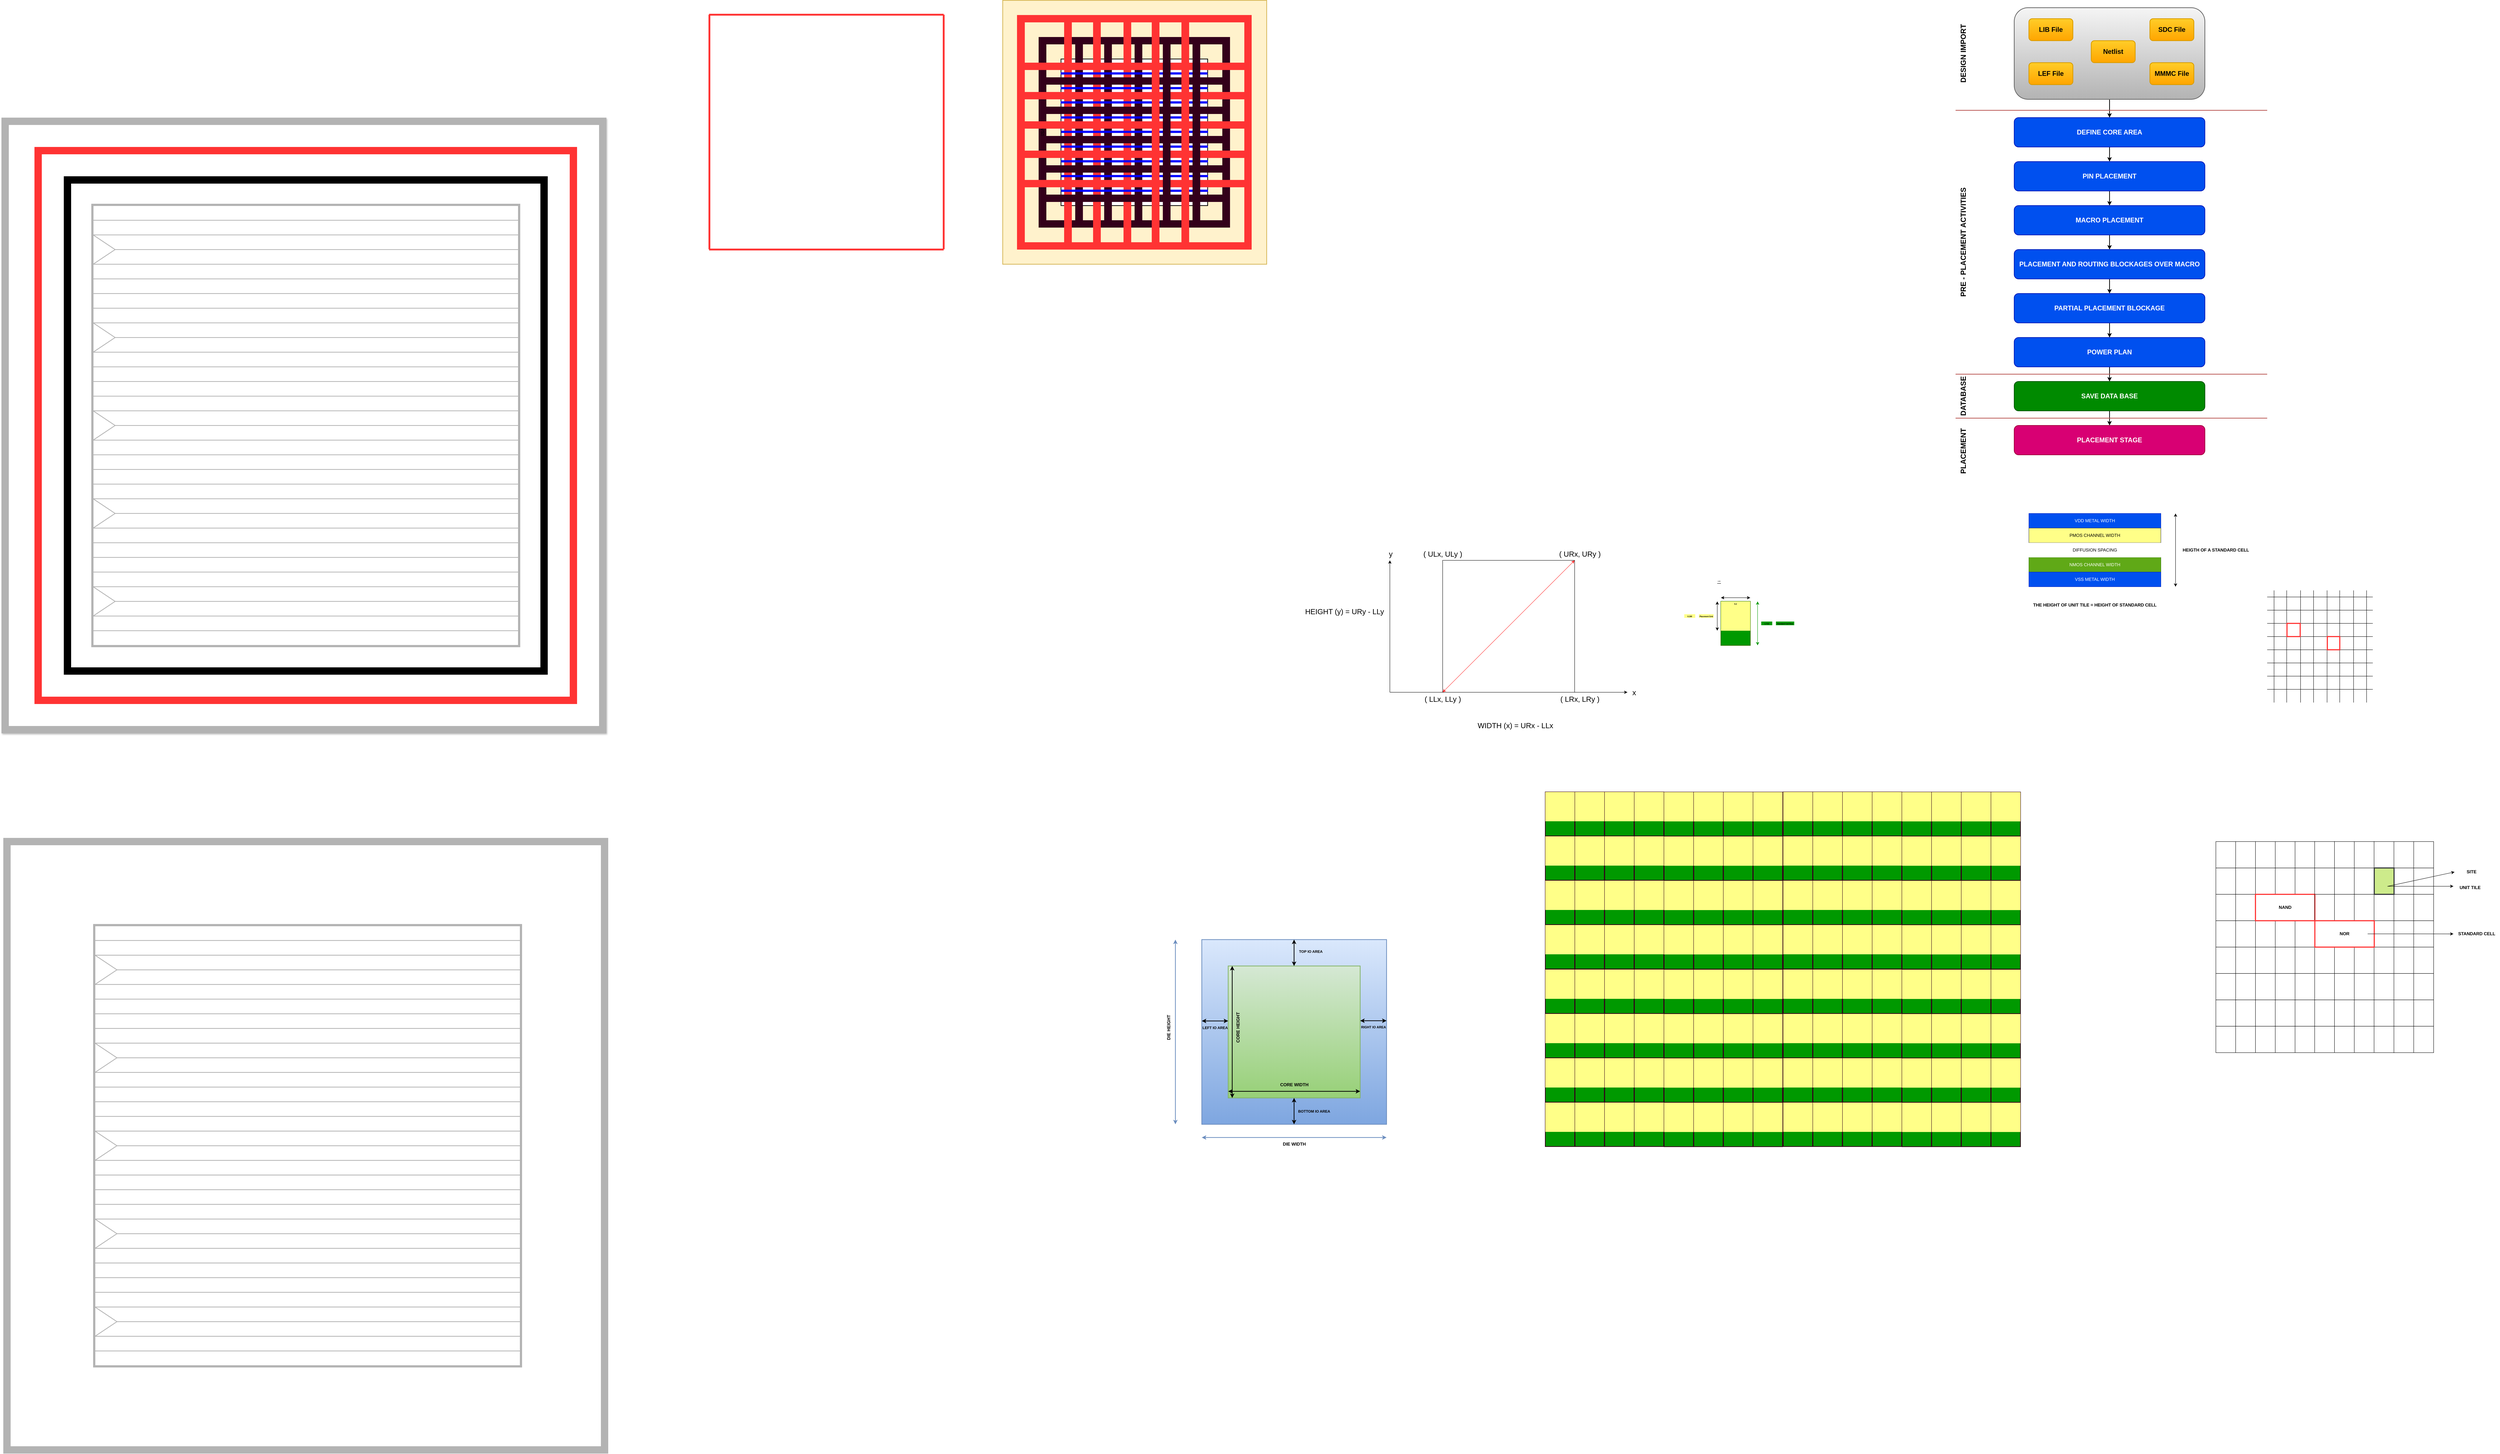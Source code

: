 <mxfile version="27.1.5">
  <diagram name="Page-1" id="ekzMZGjHH9j-4t2uULvl">
    <mxGraphModel dx="9416" dy="2029" grid="1" gridSize="10" guides="1" tooltips="1" connect="1" arrows="1" fold="1" page="1" pageScale="1" pageWidth="850" pageHeight="1100" background="none" math="0" shadow="0">
      <root>
        <mxCell id="0" />
        <mxCell id="1" parent="0" />
        <mxCell id="TuBQaHEc00WQdyLLwAnk-199" value="" style="rounded=0;whiteSpace=wrap;html=1;strokeWidth=20;strokeColor=#B3B3B3;shadow=1;" vertex="1" parent="1">
          <mxGeometry x="-5320" y="370" width="1630" height="1660" as="geometry" />
        </mxCell>
        <mxCell id="TuBQaHEc00WQdyLLwAnk-198" value="" style="rounded=0;whiteSpace=wrap;html=1;strokeWidth=20;strokeColor=#FF3333;" vertex="1" parent="1">
          <mxGeometry x="-5230" y="450" width="1460" height="1500" as="geometry" />
        </mxCell>
        <mxCell id="TuBQaHEc00WQdyLLwAnk-197" value="" style="rounded=0;whiteSpace=wrap;html=1;strokeWidth=20;" vertex="1" parent="1">
          <mxGeometry x="-5150" y="530" width="1300" height="1340" as="geometry" />
        </mxCell>
        <mxCell id="TuBQaHEc00WQdyLLwAnk-191" value="" style="rounded=0;whiteSpace=wrap;html=1;strokeWidth=10;strokeColor=#B3B3B3;" vertex="1" parent="1">
          <mxGeometry x="-5080" y="600" width="1160" height="1200" as="geometry" />
        </mxCell>
        <mxCell id="TuBQaHEc00WQdyLLwAnk-1" value="" style="whiteSpace=wrap;html=1;aspect=fixed;fontSize=20;strokeWidth=2;fillColor=#fff2cc;strokeColor=#d6b656;" vertex="1" parent="1">
          <mxGeometry x="-2599" y="40" width="720" height="720" as="geometry" />
        </mxCell>
        <mxCell id="lBjdTwQLwTv9FTWU_11X-15" value="" style="rounded=0;whiteSpace=wrap;html=1;fillColor=#009900;strokeColor=#2D7600;strokeWidth=2;fontColor=#ffffff;" parent="1" vertex="1">
          <mxGeometry x="-640" y="1680" width="80" height="120" as="geometry" />
        </mxCell>
        <mxCell id="rdmJ6DNgbbCMuEhDgJib-21" value="" style="edgeStyle=orthogonalEdgeStyle;rounded=0;orthogonalLoop=1;jettySize=auto;html=1;strokeWidth=2;fontSize=20;" parent="1" source="rdmJ6DNgbbCMuEhDgJib-19" target="rdmJ6DNgbbCMuEhDgJib-6" edge="1">
          <mxGeometry relative="1" as="geometry" />
        </mxCell>
        <mxCell id="rdmJ6DNgbbCMuEhDgJib-19" value="" style="rounded=1;whiteSpace=wrap;html=1;strokeWidth=2;fontSize=18;fillColor=#f5f5f5;gradientColor=#b3b3b3;strokeColor=#666666;" parent="1" vertex="1">
          <mxGeometry x="160" y="60" width="520" height="250" as="geometry" />
        </mxCell>
        <mxCell id="rdmJ6DNgbbCMuEhDgJib-1" value="Netlist" style="rounded=1;whiteSpace=wrap;html=1;fontStyle=1;strokeWidth=2;fontSize=18;fillColor=#ffcd28;gradientColor=#ffa500;strokeColor=#d79b00;" parent="1" vertex="1">
          <mxGeometry x="370" y="150" width="120" height="60" as="geometry" />
        </mxCell>
        <mxCell id="rdmJ6DNgbbCMuEhDgJib-2" value="LEF File" style="rounded=1;whiteSpace=wrap;html=1;fontStyle=1;strokeWidth=2;fontSize=18;fillColor=#ffcd28;gradientColor=#ffa500;strokeColor=#d79b00;" parent="1" vertex="1">
          <mxGeometry x="200" y="210" width="120" height="60" as="geometry" />
        </mxCell>
        <mxCell id="rdmJ6DNgbbCMuEhDgJib-3" value="LIB File" style="rounded=1;whiteSpace=wrap;html=1;fontStyle=1;strokeWidth=2;fontSize=18;fillColor=#ffcd28;gradientColor=#ffa500;strokeColor=#d79b00;" parent="1" vertex="1">
          <mxGeometry x="200" y="90" width="120" height="60" as="geometry" />
        </mxCell>
        <mxCell id="rdmJ6DNgbbCMuEhDgJib-4" value="SDC File" style="rounded=1;whiteSpace=wrap;html=1;fontStyle=1;strokeWidth=2;fontSize=18;fillColor=#ffcd28;gradientColor=#ffa500;strokeColor=#d79b00;" parent="1" vertex="1">
          <mxGeometry x="530" y="90" width="120" height="60" as="geometry" />
        </mxCell>
        <mxCell id="rdmJ6DNgbbCMuEhDgJib-5" value="MMMC File" style="rounded=1;whiteSpace=wrap;html=1;fontStyle=1;strokeWidth=2;fontSize=18;fillColor=#ffcd28;gradientColor=#ffa500;strokeColor=#d79b00;" parent="1" vertex="1">
          <mxGeometry x="530" y="210" width="120" height="60" as="geometry" />
        </mxCell>
        <mxCell id="rdmJ6DNgbbCMuEhDgJib-22" value="" style="edgeStyle=orthogonalEdgeStyle;rounded=0;orthogonalLoop=1;jettySize=auto;html=1;strokeWidth=2;fontSize=18;" parent="1" source="rdmJ6DNgbbCMuEhDgJib-6" target="rdmJ6DNgbbCMuEhDgJib-12" edge="1">
          <mxGeometry relative="1" as="geometry" />
        </mxCell>
        <mxCell id="rdmJ6DNgbbCMuEhDgJib-6" value="DEFINE CORE AREA" style="rounded=1;whiteSpace=wrap;html=1;fontStyle=1;strokeWidth=2;fillColor=#0050ef;fontColor=#ffffff;strokeColor=#001DBC;fontSize=18;" parent="1" vertex="1">
          <mxGeometry x="160" y="360" width="520" height="80" as="geometry" />
        </mxCell>
        <mxCell id="rdmJ6DNgbbCMuEhDgJib-23" value="" style="edgeStyle=orthogonalEdgeStyle;rounded=0;orthogonalLoop=1;jettySize=auto;html=1;strokeWidth=2;fontSize=18;" parent="1" source="rdmJ6DNgbbCMuEhDgJib-12" target="rdmJ6DNgbbCMuEhDgJib-13" edge="1">
          <mxGeometry relative="1" as="geometry" />
        </mxCell>
        <mxCell id="rdmJ6DNgbbCMuEhDgJib-12" value="PIN PLACEMENT" style="rounded=1;whiteSpace=wrap;html=1;fontStyle=1;strokeWidth=2;fillColor=#0050ef;strokeColor=#001DBC;fontColor=#ffffff;fontSize=18;" parent="1" vertex="1">
          <mxGeometry x="160" y="480" width="520" height="80" as="geometry" />
        </mxCell>
        <mxCell id="rdmJ6DNgbbCMuEhDgJib-24" value="" style="edgeStyle=orthogonalEdgeStyle;rounded=0;orthogonalLoop=1;jettySize=auto;html=1;strokeWidth=2;fontSize=18;" parent="1" source="rdmJ6DNgbbCMuEhDgJib-13" target="rdmJ6DNgbbCMuEhDgJib-14" edge="1">
          <mxGeometry relative="1" as="geometry" />
        </mxCell>
        <mxCell id="rdmJ6DNgbbCMuEhDgJib-13" value="MACRO PLACEMENT" style="rounded=1;whiteSpace=wrap;html=1;fontStyle=1;strokeWidth=2;fillColor=#0050ef;strokeColor=#001DBC;fontColor=#ffffff;fontSize=18;" parent="1" vertex="1">
          <mxGeometry x="160" y="600" width="520" height="80" as="geometry" />
        </mxCell>
        <mxCell id="rdmJ6DNgbbCMuEhDgJib-25" value="" style="edgeStyle=orthogonalEdgeStyle;rounded=0;orthogonalLoop=1;jettySize=auto;html=1;strokeWidth=2;fontSize=18;" parent="1" source="rdmJ6DNgbbCMuEhDgJib-14" target="rdmJ6DNgbbCMuEhDgJib-15" edge="1">
          <mxGeometry relative="1" as="geometry" />
        </mxCell>
        <mxCell id="rdmJ6DNgbbCMuEhDgJib-14" value="PLACEMENT AND ROUTING BLOCKAGES OVER MACRO" style="rounded=1;whiteSpace=wrap;html=1;fontStyle=1;strokeWidth=2;fillColor=#0050ef;strokeColor=#001DBC;fontColor=#ffffff;fontSize=18;" parent="1" vertex="1">
          <mxGeometry x="160" y="720" width="520" height="80" as="geometry" />
        </mxCell>
        <mxCell id="rdmJ6DNgbbCMuEhDgJib-26" value="" style="edgeStyle=orthogonalEdgeStyle;rounded=0;orthogonalLoop=1;jettySize=auto;html=1;strokeWidth=2;fontSize=18;" parent="1" source="rdmJ6DNgbbCMuEhDgJib-15" target="rdmJ6DNgbbCMuEhDgJib-16" edge="1">
          <mxGeometry relative="1" as="geometry" />
        </mxCell>
        <mxCell id="rdmJ6DNgbbCMuEhDgJib-15" value="PARTIAL PLACEMENT BLOCKAGE" style="rounded=1;whiteSpace=wrap;html=1;fontStyle=1;strokeWidth=2;fillColor=#0050ef;strokeColor=#001DBC;fontColor=#ffffff;fontSize=18;" parent="1" vertex="1">
          <mxGeometry x="160" y="840" width="520" height="80" as="geometry" />
        </mxCell>
        <mxCell id="rdmJ6DNgbbCMuEhDgJib-27" value="" style="edgeStyle=orthogonalEdgeStyle;rounded=0;orthogonalLoop=1;jettySize=auto;html=1;strokeWidth=2;fontSize=18;" parent="1" source="rdmJ6DNgbbCMuEhDgJib-16" target="rdmJ6DNgbbCMuEhDgJib-17" edge="1">
          <mxGeometry relative="1" as="geometry" />
        </mxCell>
        <mxCell id="rdmJ6DNgbbCMuEhDgJib-16" value="POWER PLAN" style="rounded=1;whiteSpace=wrap;html=1;fontStyle=1;strokeWidth=2;fillColor=#0050ef;strokeColor=#001DBC;fontColor=#ffffff;fontSize=18;" parent="1" vertex="1">
          <mxGeometry x="160" y="960" width="520" height="80" as="geometry" />
        </mxCell>
        <mxCell id="rdmJ6DNgbbCMuEhDgJib-28" value="" style="edgeStyle=orthogonalEdgeStyle;rounded=0;orthogonalLoop=1;jettySize=auto;html=1;strokeWidth=2;fontSize=18;" parent="1" source="rdmJ6DNgbbCMuEhDgJib-17" target="rdmJ6DNgbbCMuEhDgJib-18" edge="1">
          <mxGeometry relative="1" as="geometry" />
        </mxCell>
        <mxCell id="rdmJ6DNgbbCMuEhDgJib-17" value="SAVE DATA BASE" style="rounded=1;whiteSpace=wrap;html=1;fontStyle=1;strokeWidth=2;fillColor=#008a00;fontColor=#ffffff;strokeColor=#005700;fontSize=18;" parent="1" vertex="1">
          <mxGeometry x="160" y="1080" width="520" height="80" as="geometry" />
        </mxCell>
        <mxCell id="rdmJ6DNgbbCMuEhDgJib-18" value="PLACEMENT STAGE" style="rounded=1;whiteSpace=wrap;html=1;fontStyle=1;strokeWidth=2;fillColor=#d80073;fontColor=#ffffff;strokeColor=#A50040;fontSize=18;" parent="1" vertex="1">
          <mxGeometry x="160" y="1200" width="520" height="80" as="geometry" />
        </mxCell>
        <mxCell id="rdmJ6DNgbbCMuEhDgJib-29" value="DESIGN IMPORT" style="text;html=1;align=center;verticalAlign=middle;resizable=0;points=[];autosize=1;strokeColor=none;fillColor=none;fontSize=20;rotation=270;fontStyle=1;strokeWidth=2;" parent="1" vertex="1">
          <mxGeometry x="-70" y="165" width="180" height="40" as="geometry" />
        </mxCell>
        <mxCell id="rdmJ6DNgbbCMuEhDgJib-30" value="" style="html=1;rounded=0;strokeWidth=2;fillColor=#f8cecc;strokeColor=#b85450;endArrow=none;startFill=0;" parent="1" edge="1">
          <mxGeometry width="100" relative="1" as="geometry">
            <mxPoint y="1060" as="sourcePoint" />
            <mxPoint x="850" y="1060" as="targetPoint" />
          </mxGeometry>
        </mxCell>
        <mxCell id="rdmJ6DNgbbCMuEhDgJib-31" value="" style="html=1;rounded=0;strokeWidth=2;fillColor=#f8cecc;strokeColor=#b85450;endArrow=none;startFill=0;" parent="1" edge="1">
          <mxGeometry width="100" relative="1" as="geometry">
            <mxPoint y="1180" as="sourcePoint" />
            <mxPoint x="850" y="1180" as="targetPoint" />
          </mxGeometry>
        </mxCell>
        <mxCell id="rdmJ6DNgbbCMuEhDgJib-32" value="" style="html=1;rounded=0;strokeWidth=2;fillColor=#f8cecc;strokeColor=#b85450;endArrow=none;startFill=0;" parent="1" edge="1">
          <mxGeometry width="100" relative="1" as="geometry">
            <mxPoint y="340" as="sourcePoint" />
            <mxPoint x="850" y="340" as="targetPoint" />
          </mxGeometry>
        </mxCell>
        <mxCell id="rdmJ6DNgbbCMuEhDgJib-33" value="PRE - PLACEMENT ACTIVITIES" style="text;html=1;align=center;verticalAlign=middle;resizable=0;points=[];autosize=1;strokeColor=none;fillColor=none;fontSize=20;rotation=270;fontStyle=1;strokeWidth=2;" parent="1" vertex="1">
          <mxGeometry x="-140" y="680" width="320" height="40" as="geometry" />
        </mxCell>
        <mxCell id="rdmJ6DNgbbCMuEhDgJib-34" value="DATABASE" style="text;html=1;align=center;verticalAlign=middle;resizable=0;points=[];autosize=1;strokeColor=none;fillColor=none;fontSize=20;rotation=270;fontStyle=1;strokeWidth=2;" parent="1" vertex="1">
          <mxGeometry x="-45" y="1100" width="130" height="40" as="geometry" />
        </mxCell>
        <mxCell id="rdmJ6DNgbbCMuEhDgJib-35" value="PLACEMENT" style="text;html=1;align=center;verticalAlign=middle;resizable=0;points=[];autosize=1;strokeColor=none;fillColor=none;fontSize=20;rotation=270;fontStyle=1;strokeWidth=2;" parent="1" vertex="1">
          <mxGeometry x="-55" y="1250" width="150" height="40" as="geometry" />
        </mxCell>
        <mxCell id="rdmJ6DNgbbCMuEhDgJib-36" value="VDD METAL WIDTH" style="rounded=0;whiteSpace=wrap;html=1;fillColor=#0050ef;strokeColor=#001DBC;fontColor=#ffffff;" parent="1" vertex="1">
          <mxGeometry x="200" y="1440" width="360" height="40" as="geometry" />
        </mxCell>
        <mxCell id="rdmJ6DNgbbCMuEhDgJib-37" value="PMOS CHANNEL WIDTH" style="rounded=0;whiteSpace=wrap;html=1;fillColor=#ffff88;strokeColor=#36393d;" parent="1" vertex="1">
          <mxGeometry x="200" y="1480" width="360" height="40" as="geometry" />
        </mxCell>
        <mxCell id="rdmJ6DNgbbCMuEhDgJib-38" value="NMOS CHANNEL WIDTH" style="rounded=0;whiteSpace=wrap;html=1;fillColor=#60a917;fontColor=#ffffff;strokeColor=#2D7600;" parent="1" vertex="1">
          <mxGeometry x="200" y="1560" width="360" height="40" as="geometry" />
        </mxCell>
        <mxCell id="rdmJ6DNgbbCMuEhDgJib-39" value="VSS METAL WIDTH" style="rounded=0;whiteSpace=wrap;html=1;fillColor=#0050ef;fontColor=#ffffff;strokeColor=#001DBC;" parent="1" vertex="1">
          <mxGeometry x="200" y="1600" width="360" height="40" as="geometry" />
        </mxCell>
        <mxCell id="rdmJ6DNgbbCMuEhDgJib-41" value="DIFFUSION SPACING" style="rounded=0;whiteSpace=wrap;html=1;strokeColor=none;" parent="1" vertex="1">
          <mxGeometry x="200" y="1520" width="360" height="40" as="geometry" />
        </mxCell>
        <mxCell id="rdmJ6DNgbbCMuEhDgJib-42" value="" style="endArrow=classic;startArrow=classic;html=1;rounded=0;" parent="1" edge="1">
          <mxGeometry width="50" height="50" relative="1" as="geometry">
            <mxPoint x="600" y="1640" as="sourcePoint" />
            <mxPoint x="600" y="1440" as="targetPoint" />
          </mxGeometry>
        </mxCell>
        <mxCell id="rdmJ6DNgbbCMuEhDgJib-46" value="HEIGTH OF A STANDARD CELL" style="rounded=0;whiteSpace=wrap;html=1;strokeColor=none;fontStyle=1" parent="1" vertex="1">
          <mxGeometry x="610" y="1520" width="200" height="40" as="geometry" />
        </mxCell>
        <mxCell id="rdmJ6DNgbbCMuEhDgJib-47" value="THE HEIGHT OF UNIT TILE = HEIGHT OF STANDARD CELL" style="rounded=0;whiteSpace=wrap;html=1;strokeColor=none;fontStyle=1" parent="1" vertex="1">
          <mxGeometry x="200" y="1670" width="360" height="40" as="geometry" />
        </mxCell>
        <mxCell id="rdmJ6DNgbbCMuEhDgJib-48" value="" style="endArrow=none;html=1;rounded=0;" parent="1" edge="1">
          <mxGeometry width="50" height="50" relative="1" as="geometry">
            <mxPoint x="850" y="1668" as="sourcePoint" />
            <mxPoint x="1138" y="1668" as="targetPoint" />
          </mxGeometry>
        </mxCell>
        <mxCell id="rdmJ6DNgbbCMuEhDgJib-50" value="" style="endArrow=none;html=1;rounded=0;" parent="1" edge="1">
          <mxGeometry width="50" height="50" relative="1" as="geometry">
            <mxPoint x="850" y="1704" as="sourcePoint" />
            <mxPoint x="1138" y="1704" as="targetPoint" />
          </mxGeometry>
        </mxCell>
        <mxCell id="rdmJ6DNgbbCMuEhDgJib-52" value="" style="endArrow=none;html=1;rounded=0;" parent="1" edge="1">
          <mxGeometry width="50" height="50" relative="1" as="geometry">
            <mxPoint x="850" y="1740" as="sourcePoint" />
            <mxPoint x="1138" y="1740" as="targetPoint" />
          </mxGeometry>
        </mxCell>
        <mxCell id="rdmJ6DNgbbCMuEhDgJib-54" value="" style="endArrow=none;html=1;rounded=0;" parent="1" edge="1">
          <mxGeometry width="50" height="50" relative="1" as="geometry">
            <mxPoint x="850" y="1776" as="sourcePoint" />
            <mxPoint x="1138" y="1776" as="targetPoint" />
          </mxGeometry>
        </mxCell>
        <mxCell id="rdmJ6DNgbbCMuEhDgJib-56" value="" style="endArrow=none;html=1;rounded=0;" parent="1" edge="1">
          <mxGeometry width="50" height="50" relative="1" as="geometry">
            <mxPoint x="850" y="1812" as="sourcePoint" />
            <mxPoint x="1138" y="1812" as="targetPoint" />
          </mxGeometry>
        </mxCell>
        <mxCell id="rdmJ6DNgbbCMuEhDgJib-58" value="" style="endArrow=none;html=1;rounded=0;" parent="1" edge="1">
          <mxGeometry width="50" height="50" relative="1" as="geometry">
            <mxPoint x="850" y="1848" as="sourcePoint" />
            <mxPoint x="1138" y="1848" as="targetPoint" />
          </mxGeometry>
        </mxCell>
        <mxCell id="rdmJ6DNgbbCMuEhDgJib-60" value="" style="endArrow=none;html=1;rounded=0;" parent="1" edge="1">
          <mxGeometry width="50" height="50" relative="1" as="geometry">
            <mxPoint x="850" y="1884" as="sourcePoint" />
            <mxPoint x="1138" y="1884" as="targetPoint" />
          </mxGeometry>
        </mxCell>
        <mxCell id="rdmJ6DNgbbCMuEhDgJib-62" value="" style="endArrow=none;html=1;rounded=0;" parent="1" edge="1">
          <mxGeometry width="50" height="50" relative="1" as="geometry">
            <mxPoint x="850" y="1920" as="sourcePoint" />
            <mxPoint x="1138" y="1920" as="targetPoint" />
          </mxGeometry>
        </mxCell>
        <mxCell id="rdmJ6DNgbbCMuEhDgJib-64" value="" style="endArrow=none;html=1;rounded=0;" parent="1" edge="1">
          <mxGeometry width="50" height="50" relative="1" as="geometry">
            <mxPoint x="868.71" y="1650" as="sourcePoint" />
            <mxPoint x="868.71" y="1956" as="targetPoint" />
          </mxGeometry>
        </mxCell>
        <mxCell id="rdmJ6DNgbbCMuEhDgJib-66" value="" style="endArrow=none;html=1;rounded=0;" parent="1" edge="1">
          <mxGeometry width="50" height="50" relative="1" as="geometry">
            <mxPoint x="903.21" y="1650" as="sourcePoint" />
            <mxPoint x="903.21" y="1956" as="targetPoint" />
          </mxGeometry>
        </mxCell>
        <mxCell id="rdmJ6DNgbbCMuEhDgJib-68" value="" style="endArrow=none;html=1;rounded=0;" parent="1" edge="1">
          <mxGeometry width="50" height="50" relative="1" as="geometry">
            <mxPoint x="941" y="1650" as="sourcePoint" />
            <mxPoint x="941" y="1956" as="targetPoint" />
          </mxGeometry>
        </mxCell>
        <mxCell id="rdmJ6DNgbbCMuEhDgJib-70" value="" style="endArrow=none;html=1;rounded=0;" parent="1" edge="1">
          <mxGeometry width="50" height="50" relative="1" as="geometry">
            <mxPoint x="976.5" y="1650" as="sourcePoint" />
            <mxPoint x="976.5" y="1956" as="targetPoint" />
          </mxGeometry>
        </mxCell>
        <mxCell id="rdmJ6DNgbbCMuEhDgJib-72" value="" style="endArrow=none;html=1;rounded=0;" parent="1" edge="1">
          <mxGeometry width="50" height="50" relative="1" as="geometry">
            <mxPoint x="1013.33" y="1650" as="sourcePoint" />
            <mxPoint x="1013.33" y="1956" as="targetPoint" />
          </mxGeometry>
        </mxCell>
        <mxCell id="rdmJ6DNgbbCMuEhDgJib-74" value="" style="endArrow=none;html=1;rounded=0;" parent="1" edge="1">
          <mxGeometry width="50" height="50" relative="1" as="geometry">
            <mxPoint x="1047.83" y="1650" as="sourcePoint" />
            <mxPoint x="1047.83" y="1956" as="targetPoint" />
          </mxGeometry>
        </mxCell>
        <mxCell id="rdmJ6DNgbbCMuEhDgJib-76" value="" style="endArrow=none;html=1;rounded=0;" parent="1" edge="1">
          <mxGeometry width="50" height="50" relative="1" as="geometry">
            <mxPoint x="1085.62" y="1650" as="sourcePoint" />
            <mxPoint x="1085.62" y="1956" as="targetPoint" />
          </mxGeometry>
        </mxCell>
        <mxCell id="rdmJ6DNgbbCMuEhDgJib-78" value="" style="endArrow=none;html=1;rounded=0;" parent="1" edge="1">
          <mxGeometry width="50" height="50" relative="1" as="geometry">
            <mxPoint x="1121.12" y="1650" as="sourcePoint" />
            <mxPoint x="1121.12" y="1956" as="targetPoint" />
          </mxGeometry>
        </mxCell>
        <mxCell id="rdmJ6DNgbbCMuEhDgJib-81" value="" style="rounded=0;whiteSpace=wrap;html=1;strokeWidth=3;strokeColor=#FF3333;" parent="1" vertex="1">
          <mxGeometry x="904" y="1740" width="36" height="36" as="geometry" />
        </mxCell>
        <mxCell id="rdmJ6DNgbbCMuEhDgJib-82" value="" style="rounded=0;whiteSpace=wrap;html=1;strokeWidth=3;strokeColor=#FF3333;" parent="1" vertex="1">
          <mxGeometry x="1014" y="1776" width="34" height="36" as="geometry" />
        </mxCell>
        <mxCell id="rdmJ6DNgbbCMuEhDgJib-84" value="" style="rounded=0;whiteSpace=wrap;html=1;" parent="1" vertex="1">
          <mxGeometry x="710" y="2407.36" width="594" height="72" as="geometry" />
        </mxCell>
        <mxCell id="rdmJ6DNgbbCMuEhDgJib-85" value="" style="rounded=0;whiteSpace=wrap;html=1;" parent="1" vertex="1">
          <mxGeometry x="710" y="2479.36" width="594" height="72" as="geometry" />
        </mxCell>
        <mxCell id="rdmJ6DNgbbCMuEhDgJib-86" value="" style="rounded=0;whiteSpace=wrap;html=1;" parent="1" vertex="1">
          <mxGeometry x="710" y="2551.36" width="594" height="72" as="geometry" />
        </mxCell>
        <mxCell id="rdmJ6DNgbbCMuEhDgJib-87" value="" style="rounded=0;whiteSpace=wrap;html=1;" parent="1" vertex="1">
          <mxGeometry x="710" y="2623.36" width="594" height="72" as="geometry" />
        </mxCell>
        <mxCell id="rdmJ6DNgbbCMuEhDgJib-88" value="" style="rounded=0;whiteSpace=wrap;html=1;" parent="1" vertex="1">
          <mxGeometry x="710" y="2695.36" width="594" height="72" as="geometry" />
        </mxCell>
        <mxCell id="rdmJ6DNgbbCMuEhDgJib-89" value="" style="rounded=0;whiteSpace=wrap;html=1;" parent="1" vertex="1">
          <mxGeometry x="710" y="2767.36" width="594" height="72" as="geometry" />
        </mxCell>
        <mxCell id="rdmJ6DNgbbCMuEhDgJib-90" value="" style="rounded=0;whiteSpace=wrap;html=1;" parent="1" vertex="1">
          <mxGeometry x="710" y="2839.36" width="594" height="72" as="geometry" />
        </mxCell>
        <mxCell id="rdmJ6DNgbbCMuEhDgJib-83" value="" style="rounded=0;whiteSpace=wrap;html=1;" parent="1" vertex="1">
          <mxGeometry x="710" y="2335.36" width="594" height="72" as="geometry" />
        </mxCell>
        <mxCell id="rdmJ6DNgbbCMuEhDgJib-99" value="" style="endArrow=none;html=1;rounded=0;" parent="1" edge="1">
          <mxGeometry width="50" height="50" relative="1" as="geometry">
            <mxPoint x="764" y="2911.357" as="sourcePoint" />
            <mxPoint x="764" y="2334.93" as="targetPoint" />
          </mxGeometry>
        </mxCell>
        <mxCell id="rdmJ6DNgbbCMuEhDgJib-100" value="" style="endArrow=none;html=1;rounded=0;" parent="1" edge="1">
          <mxGeometry width="50" height="50" relative="1" as="geometry">
            <mxPoint x="818" y="2911.357" as="sourcePoint" />
            <mxPoint x="818" y="2334.93" as="targetPoint" />
          </mxGeometry>
        </mxCell>
        <mxCell id="rdmJ6DNgbbCMuEhDgJib-101" value="" style="endArrow=none;html=1;rounded=0;" parent="1" edge="1">
          <mxGeometry width="50" height="50" relative="1" as="geometry">
            <mxPoint x="872" y="2911.787" as="sourcePoint" />
            <mxPoint x="872" y="2335.36" as="targetPoint" />
          </mxGeometry>
        </mxCell>
        <mxCell id="rdmJ6DNgbbCMuEhDgJib-102" value="" style="endArrow=none;html=1;rounded=0;" parent="1" edge="1">
          <mxGeometry width="50" height="50" relative="1" as="geometry">
            <mxPoint x="926" y="2911.357" as="sourcePoint" />
            <mxPoint x="926" y="2334.93" as="targetPoint" />
          </mxGeometry>
        </mxCell>
        <mxCell id="rdmJ6DNgbbCMuEhDgJib-108" value="NAND" style="rounded=0;whiteSpace=wrap;html=1;strokeColor=#FF3333;strokeWidth=3;fontStyle=1" parent="1" vertex="1">
          <mxGeometry x="818" y="2479.36" width="162" height="72" as="geometry" />
        </mxCell>
        <mxCell id="rdmJ6DNgbbCMuEhDgJib-110" value="" style="endArrow=none;html=1;rounded=0;" parent="1" edge="1">
          <mxGeometry width="50" height="50" relative="1" as="geometry">
            <mxPoint x="979.52" y="2910.927" as="sourcePoint" />
            <mxPoint x="979.52" y="2334.5" as="targetPoint" />
          </mxGeometry>
        </mxCell>
        <mxCell id="rdmJ6DNgbbCMuEhDgJib-111" value="" style="endArrow=none;html=1;rounded=0;" parent="1" edge="1">
          <mxGeometry width="50" height="50" relative="1" as="geometry">
            <mxPoint x="1033.52" y="2910.927" as="sourcePoint" />
            <mxPoint x="1033.52" y="2334.5" as="targetPoint" />
          </mxGeometry>
        </mxCell>
        <mxCell id="rdmJ6DNgbbCMuEhDgJib-112" value="" style="endArrow=none;html=1;rounded=0;" parent="1" edge="1">
          <mxGeometry width="50" height="50" relative="1" as="geometry">
            <mxPoint x="1087.52" y="2911.357" as="sourcePoint" />
            <mxPoint x="1087.52" y="2334.93" as="targetPoint" />
          </mxGeometry>
        </mxCell>
        <mxCell id="rdmJ6DNgbbCMuEhDgJib-113" value="" style="endArrow=none;html=1;rounded=0;" parent="1" edge="1">
          <mxGeometry width="50" height="50" relative="1" as="geometry">
            <mxPoint x="1141.52" y="2910.927" as="sourcePoint" />
            <mxPoint x="1141.52" y="2334.5" as="targetPoint" />
          </mxGeometry>
        </mxCell>
        <mxCell id="rdmJ6DNgbbCMuEhDgJib-114" value="" style="endArrow=none;html=1;rounded=0;" parent="1" edge="1">
          <mxGeometry width="50" height="50" relative="1" as="geometry">
            <mxPoint x="1195.67" y="2912.217" as="sourcePoint" />
            <mxPoint x="1195.67" y="2335.79" as="targetPoint" />
          </mxGeometry>
        </mxCell>
        <mxCell id="rdmJ6DNgbbCMuEhDgJib-115" value="" style="endArrow=none;html=1;rounded=0;" parent="1" edge="1">
          <mxGeometry width="50" height="50" relative="1" as="geometry">
            <mxPoint x="1249.67" y="2911.787" as="sourcePoint" />
            <mxPoint x="1249.67" y="2335.36" as="targetPoint" />
          </mxGeometry>
        </mxCell>
        <mxCell id="rdmJ6DNgbbCMuEhDgJib-116" value="NOR" style="rounded=0;whiteSpace=wrap;html=1;strokeColor=#FF3333;strokeWidth=3;fontStyle=1" parent="1" vertex="1">
          <mxGeometry x="980" y="2551.36" width="162" height="72" as="geometry" />
        </mxCell>
        <mxCell id="rdmJ6DNgbbCMuEhDgJib-117" value="" style="rounded=0;whiteSpace=wrap;html=1;strokeColor=#36393d;strokeWidth=3;fontStyle=1;fillColor=#cdeb8b;" parent="1" vertex="1">
          <mxGeometry x="1142" y="2407.36" width="54" height="72" as="geometry" />
        </mxCell>
        <mxCell id="rdmJ6DNgbbCMuEhDgJib-118" value="" style="endArrow=classic;html=1;rounded=0;" parent="1" edge="1">
          <mxGeometry width="50" height="50" relative="1" as="geometry">
            <mxPoint x="1178" y="2457.36" as="sourcePoint" />
            <mxPoint x="1358" y="2457.36" as="targetPoint" />
          </mxGeometry>
        </mxCell>
        <mxCell id="rdmJ6DNgbbCMuEhDgJib-119" value="" style="endArrow=classic;html=1;rounded=0;" parent="1" edge="1">
          <mxGeometry width="50" height="50" relative="1" as="geometry">
            <mxPoint x="1124" y="2587.22" as="sourcePoint" />
            <mxPoint x="1358" y="2587.36" as="targetPoint" />
          </mxGeometry>
        </mxCell>
        <mxCell id="rdmJ6DNgbbCMuEhDgJib-120" value="UNIT TILE" style="text;html=1;align=center;verticalAlign=middle;resizable=0;points=[];autosize=1;strokeColor=none;fillColor=none;fontStyle=1" parent="1" vertex="1">
          <mxGeometry x="1358" y="2443.36" width="90" height="36" as="geometry" />
        </mxCell>
        <mxCell id="rdmJ6DNgbbCMuEhDgJib-121" value="STANDARD CELL" style="text;html=1;align=center;verticalAlign=middle;resizable=0;points=[];autosize=1;strokeColor=none;fillColor=none;fontStyle=1" parent="1" vertex="1">
          <mxGeometry x="1358" y="2569.36" width="126" height="36" as="geometry" />
        </mxCell>
        <mxCell id="rdmJ6DNgbbCMuEhDgJib-122" value="" style="whiteSpace=wrap;html=1;aspect=fixed;fontSize=20;" parent="1" vertex="1">
          <mxGeometry x="-1399" y="1568" width="360" height="360" as="geometry" />
        </mxCell>
        <mxCell id="rdmJ6DNgbbCMuEhDgJib-123" value="( LLx, LLy )" style="text;html=1;align=center;verticalAlign=middle;resizable=0;points=[];autosize=1;strokeColor=none;fillColor=none;fontSize=20;" parent="1" vertex="1">
          <mxGeometry x="-1462" y="1928" width="126" height="36" as="geometry" />
        </mxCell>
        <mxCell id="rdmJ6DNgbbCMuEhDgJib-124" value="( LRx, LRy )" style="text;html=1;align=center;verticalAlign=middle;resizable=0;points=[];autosize=1;strokeColor=none;fillColor=none;fontSize=20;" parent="1" vertex="1">
          <mxGeometry x="-1097" y="1928" width="144" height="36" as="geometry" />
        </mxCell>
        <mxCell id="rdmJ6DNgbbCMuEhDgJib-125" value="( ULx, ULy )" style="text;html=1;align=center;verticalAlign=middle;resizable=0;points=[];autosize=1;strokeColor=none;fillColor=none;fontSize=20;" parent="1" vertex="1">
          <mxGeometry x="-1471" y="1532" width="144" height="36" as="geometry" />
        </mxCell>
        <mxCell id="rdmJ6DNgbbCMuEhDgJib-126" value="( URx, URy )" style="text;html=1;align=center;verticalAlign=middle;resizable=0;points=[];autosize=1;strokeColor=none;fillColor=none;fontSize=20;" parent="1" vertex="1">
          <mxGeometry x="-1097" y="1532" width="144" height="36" as="geometry" />
        </mxCell>
        <mxCell id="rdmJ6DNgbbCMuEhDgJib-127" value="" style="endArrow=classic;startArrow=classic;html=1;rounded=0;exitX=0;exitY=1;exitDx=0;exitDy=0;fontSize=20;fontColor=#FF3333;strokeColor=#FF3333;" parent="1" source="rdmJ6DNgbbCMuEhDgJib-122" edge="1">
          <mxGeometry width="50" height="50" relative="1" as="geometry">
            <mxPoint x="-1255" y="1928" as="sourcePoint" />
            <mxPoint x="-1039" y="1568" as="targetPoint" />
          </mxGeometry>
        </mxCell>
        <mxCell id="rdmJ6DNgbbCMuEhDgJib-128" value="" style="endArrow=classic;html=1;rounded=0;fontSize=20;" parent="1" edge="1">
          <mxGeometry width="50" height="50" relative="1" as="geometry">
            <mxPoint x="-1543" y="1928" as="sourcePoint" />
            <mxPoint x="-1543" y="1568" as="targetPoint" />
          </mxGeometry>
        </mxCell>
        <mxCell id="rdmJ6DNgbbCMuEhDgJib-129" value="" style="endArrow=classic;html=1;rounded=0;fontSize=20;" parent="1" edge="1">
          <mxGeometry width="50" height="50" relative="1" as="geometry">
            <mxPoint x="-1543" y="1928" as="sourcePoint" />
            <mxPoint x="-895" y="1928" as="targetPoint" />
          </mxGeometry>
        </mxCell>
        <mxCell id="rdmJ6DNgbbCMuEhDgJib-130" value="y" style="text;html=1;align=center;verticalAlign=middle;resizable=0;points=[];autosize=1;strokeColor=none;fillColor=none;fontSize=20;" parent="1" vertex="1">
          <mxGeometry x="-1568" y="1532" width="54" height="36" as="geometry" />
        </mxCell>
        <mxCell id="rdmJ6DNgbbCMuEhDgJib-131" value="x" style="text;html=1;align=center;verticalAlign=middle;resizable=0;points=[];autosize=1;strokeColor=none;fillColor=none;fontSize=20;" parent="1" vertex="1">
          <mxGeometry x="-904" y="1910" width="54" height="36" as="geometry" />
        </mxCell>
        <mxCell id="rdmJ6DNgbbCMuEhDgJib-132" value="HEIGHT (y) = URy - LLy" style="text;html=1;align=center;verticalAlign=middle;resizable=0;points=[];autosize=1;strokeColor=none;fillColor=none;fontSize=20;" parent="1" vertex="1">
          <mxGeometry x="-1793" y="1689" width="252" height="36" as="geometry" />
        </mxCell>
        <mxCell id="rdmJ6DNgbbCMuEhDgJib-133" value="WIDTH (x) = URx - LLx" style="text;html=1;align=center;verticalAlign=middle;resizable=0;points=[];autosize=1;strokeColor=none;fillColor=none;fontSize=20;" parent="1" vertex="1">
          <mxGeometry x="-1318" y="2000" width="234" height="36" as="geometry" />
        </mxCell>
        <mxCell id="rdmJ6DNgbbCMuEhDgJib-136" value="" style="whiteSpace=wrap;html=1;aspect=fixed;fontSize=20;fillColor=#dae8fc;strokeColor=#6c8ebf;gradientColor=#7ea6e0;strokeWidth=2;" parent="1" vertex="1">
          <mxGeometry x="-2056" y="2602.86" width="504" height="504" as="geometry" />
        </mxCell>
        <mxCell id="rdmJ6DNgbbCMuEhDgJib-135" value="" style="whiteSpace=wrap;html=1;aspect=fixed;fontSize=20;fillColor=#d5e8d4;strokeColor=#82b366;gradientColor=#97d077;strokeWidth=2;" parent="1" vertex="1">
          <mxGeometry x="-1984" y="2674.86" width="360" height="360" as="geometry" />
        </mxCell>
        <mxCell id="rdmJ6DNgbbCMuEhDgJib-137" value="" style="endArrow=classic;startArrow=classic;html=1;rounded=0;fillColor=#dae8fc;gradientColor=#7ea6e0;strokeColor=#6c8ebf;fontStyle=1;strokeWidth=2;" parent="1" edge="1">
          <mxGeometry width="50" height="50" relative="1" as="geometry">
            <mxPoint x="-2056" y="3142.86" as="sourcePoint" />
            <mxPoint x="-1552" y="3142.86" as="targetPoint" />
          </mxGeometry>
        </mxCell>
        <mxCell id="rdmJ6DNgbbCMuEhDgJib-138" value="" style="endArrow=classic;startArrow=classic;html=1;rounded=0;fillColor=#dae8fc;gradientColor=#7ea6e0;strokeColor=#6c8ebf;fontStyle=1;strokeWidth=2;" parent="1" edge="1">
          <mxGeometry width="50" height="50" relative="1" as="geometry">
            <mxPoint x="-2128" y="3106.86" as="sourcePoint" />
            <mxPoint x="-2128" y="2602.86" as="targetPoint" />
          </mxGeometry>
        </mxCell>
        <mxCell id="rdmJ6DNgbbCMuEhDgJib-139" value="DIE WIDTH" style="text;html=1;align=center;verticalAlign=middle;resizable=0;points=[];autosize=1;strokeColor=none;fillColor=none;fontStyle=1" parent="1" vertex="1">
          <mxGeometry x="-1849" y="3142.86" width="90" height="36" as="geometry" />
        </mxCell>
        <mxCell id="rdmJ6DNgbbCMuEhDgJib-140" value="DIE HEIGHT" style="text;html=1;align=center;verticalAlign=middle;resizable=0;points=[];autosize=1;strokeColor=none;fillColor=none;fontStyle=1;rotation=270;" parent="1" vertex="1">
          <mxGeometry x="-2200" y="2824.86" width="108" height="36" as="geometry" />
        </mxCell>
        <mxCell id="rdmJ6DNgbbCMuEhDgJib-141" value="" style="endArrow=classic;startArrow=classic;html=1;rounded=0;strokeWidth=2;" parent="1" edge="1">
          <mxGeometry width="50" height="50" relative="1" as="geometry">
            <mxPoint x="-1984" y="3016.86" as="sourcePoint" />
            <mxPoint x="-1624" y="3016.86" as="targetPoint" />
          </mxGeometry>
        </mxCell>
        <mxCell id="rdmJ6DNgbbCMuEhDgJib-142" value="" style="endArrow=classic;startArrow=classic;html=1;rounded=0;strokeWidth=2;" parent="1" edge="1">
          <mxGeometry width="50" height="50" relative="1" as="geometry">
            <mxPoint x="-1973" y="3034.86" as="sourcePoint" />
            <mxPoint x="-1973" y="2674.86" as="targetPoint" />
          </mxGeometry>
        </mxCell>
        <mxCell id="rdmJ6DNgbbCMuEhDgJib-144" value="CORE HEIGHT" style="text;html=1;align=center;verticalAlign=middle;resizable=0;points=[];autosize=1;strokeColor=none;fillColor=none;fontStyle=1;rotation=270;" parent="1" vertex="1">
          <mxGeometry x="-2020" y="2824.86" width="126" height="36" as="geometry" />
        </mxCell>
        <mxCell id="rdmJ6DNgbbCMuEhDgJib-145" value="CORE WIDTH" style="text;html=1;align=center;verticalAlign=middle;resizable=0;points=[];autosize=1;strokeColor=none;fillColor=none;fontStyle=1" parent="1" vertex="1">
          <mxGeometry x="-1858" y="2980.86" width="108" height="36" as="geometry" />
        </mxCell>
        <mxCell id="rdmJ6DNgbbCMuEhDgJib-146" value="" style="endArrow=classic;startArrow=classic;html=1;rounded=0;strokeWidth=2;" parent="1" edge="1">
          <mxGeometry width="50" height="50" relative="1" as="geometry">
            <mxPoint x="-2056" y="2824.86" as="sourcePoint" />
            <mxPoint x="-1984" y="2824.86" as="targetPoint" />
          </mxGeometry>
        </mxCell>
        <mxCell id="rdmJ6DNgbbCMuEhDgJib-147" value="" style="endArrow=classic;startArrow=classic;html=1;rounded=0;strokeWidth=2;" parent="1" edge="1">
          <mxGeometry width="50" height="50" relative="1" as="geometry">
            <mxPoint x="-1624" y="2824.25" as="sourcePoint" />
            <mxPoint x="-1552" y="2824.25" as="targetPoint" />
          </mxGeometry>
        </mxCell>
        <mxCell id="rdmJ6DNgbbCMuEhDgJib-148" value="LEFT IO AREA" style="text;html=1;align=center;verticalAlign=middle;resizable=0;points=[];autosize=1;strokeColor=none;fillColor=none;fontStyle=1;fontSize=10;" parent="1" vertex="1">
          <mxGeometry x="-2074" y="2824.86" width="108" height="36" as="geometry" />
        </mxCell>
        <mxCell id="rdmJ6DNgbbCMuEhDgJib-149" value="RIGHT IO AREA" style="text;html=1;align=center;verticalAlign=middle;resizable=0;points=[];autosize=1;strokeColor=none;fillColor=none;fontStyle=1;fontSize=9;" parent="1" vertex="1">
          <mxGeometry x="-1642" y="2823.86" width="108" height="36" as="geometry" />
        </mxCell>
        <mxCell id="rdmJ6DNgbbCMuEhDgJib-150" value="" style="endArrow=classic;startArrow=classic;html=1;rounded=0;strokeWidth=2;" parent="1" edge="1">
          <mxGeometry width="50" height="50" relative="1" as="geometry">
            <mxPoint x="-1804.3" y="2674.86" as="sourcePoint" />
            <mxPoint x="-1804.3" y="2602.86" as="targetPoint" />
          </mxGeometry>
        </mxCell>
        <mxCell id="rdmJ6DNgbbCMuEhDgJib-151" value="" style="endArrow=classic;startArrow=classic;html=1;rounded=0;strokeWidth=2;" parent="1" edge="1">
          <mxGeometry width="50" height="50" relative="1" as="geometry">
            <mxPoint x="-1804.3" y="3106.86" as="sourcePoint" />
            <mxPoint x="-1804.3" y="3034.86" as="targetPoint" />
          </mxGeometry>
        </mxCell>
        <mxCell id="rdmJ6DNgbbCMuEhDgJib-152" value="TOP IO AREA" style="text;html=1;align=center;verticalAlign=middle;resizable=0;points=[];autosize=1;strokeColor=none;fillColor=none;fontStyle=1;fontSize=10;" parent="1" vertex="1">
          <mxGeometry x="-1804" y="2616.86" width="90" height="36" as="geometry" />
        </mxCell>
        <mxCell id="rdmJ6DNgbbCMuEhDgJib-153" value="BOTTOM IO AREA" style="text;html=1;align=center;verticalAlign=middle;resizable=0;points=[];autosize=1;strokeColor=none;fillColor=none;fontStyle=1;fontSize=10;" parent="1" vertex="1">
          <mxGeometry x="-1813" y="3052.86" width="126" height="36" as="geometry" />
        </mxCell>
        <mxCell id="lBjdTwQLwTv9FTWU_11X-1" value="" style="endArrow=classic;html=1;rounded=0;" parent="1" edge="1">
          <mxGeometry width="50" height="50" relative="1" as="geometry">
            <mxPoint x="1179" y="2457.36" as="sourcePoint" />
            <mxPoint x="1361" y="2418.36" as="targetPoint" />
          </mxGeometry>
        </mxCell>
        <mxCell id="lBjdTwQLwTv9FTWU_11X-2" value="SITE" style="text;html=1;align=center;verticalAlign=middle;resizable=0;points=[];autosize=1;strokeColor=none;fillColor=none;fontStyle=1" parent="1" vertex="1">
          <mxGeometry x="1384" y="2405.36" width="45" height="26" as="geometry" />
        </mxCell>
        <mxCell id="lBjdTwQLwTv9FTWU_11X-3" value="" style="endArrow=none;html=1;rounded=0;" parent="1" edge="1">
          <mxGeometry width="50" height="50" relative="1" as="geometry">
            <mxPoint x="-650" y="1631" as="sourcePoint" />
            <mxPoint x="-640" y="1631" as="targetPoint" />
          </mxGeometry>
        </mxCell>
        <mxCell id="lBjdTwQLwTv9FTWU_11X-11" value="0.005" style="rounded=0;whiteSpace=wrap;html=1;fontSize=3;strokeColor=none;fontStyle=1" parent="1" vertex="1">
          <mxGeometry x="-660" y="1620" width="30" height="10" as="geometry" />
        </mxCell>
        <mxCell id="lBjdTwQLwTv9FTWU_11X-14" value="" style="rounded=0;whiteSpace=wrap;html=1;fillColor=#ffff88;strokeColor=none;" parent="1" vertex="1">
          <mxGeometry x="-640" y="1680" width="80" height="80" as="geometry" />
        </mxCell>
        <mxCell id="lBjdTwQLwTv9FTWU_11X-12" value="0.2" style="rounded=0;whiteSpace=wrap;html=1;fontSize=5;strokeColor=none;fontStyle=1;fillColor=#ffff88;" parent="1" vertex="1">
          <mxGeometry x="-615" y="1681" width="30" height="10" as="geometry" />
        </mxCell>
        <mxCell id="lBjdTwQLwTv9FTWU_11X-17" value="" style="endArrow=classic;startArrow=classic;html=1;rounded=0;" parent="1" edge="1">
          <mxGeometry width="50" height="50" relative="1" as="geometry">
            <mxPoint x="-640" y="1670" as="sourcePoint" />
            <mxPoint x="-560" y="1670" as="targetPoint" />
          </mxGeometry>
        </mxCell>
        <mxCell id="lBjdTwQLwTv9FTWU_11X-18" value="0.190" style="rounded=0;whiteSpace=wrap;html=1;fontSize=5;strokeColor=none;fontStyle=1;fillColor=#ffff88;" parent="1" vertex="1">
          <mxGeometry x="-740" y="1715" width="30" height="10" as="geometry" />
        </mxCell>
        <mxCell id="lBjdTwQLwTv9FTWU_11X-19" value="" style="endArrow=classic;startArrow=classic;html=1;rounded=0;strokeColor=#009900;" parent="1" edge="1">
          <mxGeometry width="50" height="50" relative="1" as="geometry">
            <mxPoint x="-540" y="1800" as="sourcePoint" />
            <mxPoint x="-540" y="1680" as="targetPoint" />
          </mxGeometry>
        </mxCell>
        <mxCell id="lBjdTwQLwTv9FTWU_11X-20" value="1.710" style="rounded=0;whiteSpace=wrap;html=1;fontSize=5;fontStyle=1;strokeColor=none;fillColor=#009900;" parent="1" vertex="1">
          <mxGeometry x="-530" y="1735" width="30" height="10" as="geometry" />
        </mxCell>
        <mxCell id="lBjdTwQLwTv9FTWU_11X-21" value="" style="endArrow=classic;startArrow=classic;html=1;rounded=0;" parent="1" edge="1">
          <mxGeometry width="50" height="50" relative="1" as="geometry">
            <mxPoint x="-650" y="1760" as="sourcePoint" />
            <mxPoint x="-650" y="1680" as="targetPoint" />
          </mxGeometry>
        </mxCell>
        <mxCell id="lBjdTwQLwTv9FTWU_11X-22" value="Placement Grid" style="rounded=0;whiteSpace=wrap;html=1;fontSize=5;strokeColor=none;fontStyle=1;fillColor=#ffff88;" parent="1" vertex="1">
          <mxGeometry x="-700" y="1715" width="40" height="10" as="geometry" />
        </mxCell>
        <mxCell id="lBjdTwQLwTv9FTWU_11X-23" value="Standard Cell Row" style="rounded=0;whiteSpace=wrap;html=1;fontSize=5;strokeColor=none;fontStyle=1;fillColor=#009900;" parent="1" vertex="1">
          <mxGeometry x="-490" y="1735" width="50" height="10" as="geometry" />
        </mxCell>
        <mxCell id="lBjdTwQLwTv9FTWU_11X-24" value="" style="rounded=0;whiteSpace=wrap;html=1;fillColor=#009900;strokeColor=#33001A;strokeWidth=2;fontColor=#ffffff;" parent="1" vertex="1">
          <mxGeometry x="-1119" y="2200" width="80" height="120" as="geometry" />
        </mxCell>
        <mxCell id="lBjdTwQLwTv9FTWU_11X-25" value="" style="rounded=0;whiteSpace=wrap;html=1;fillColor=#ffff88;strokeColor=none;" parent="1" vertex="1">
          <mxGeometry x="-1119" y="2200" width="80" height="80" as="geometry" />
        </mxCell>
        <mxCell id="lBjdTwQLwTv9FTWU_11X-26" value="" style="rounded=0;whiteSpace=wrap;html=1;fillColor=#009900;strokeColor=#33001A;strokeWidth=2;fontColor=#ffffff;" parent="1" vertex="1">
          <mxGeometry x="-1038" y="2200" width="80" height="120" as="geometry" />
        </mxCell>
        <mxCell id="lBjdTwQLwTv9FTWU_11X-27" value="" style="rounded=0;whiteSpace=wrap;html=1;fillColor=#ffff88;strokeColor=none;" parent="1" vertex="1">
          <mxGeometry x="-1038" y="2200" width="80" height="80" as="geometry" />
        </mxCell>
        <mxCell id="lBjdTwQLwTv9FTWU_11X-28" value="" style="rounded=0;whiteSpace=wrap;html=1;fillColor=#009900;strokeColor=#33001A;strokeWidth=2;fontColor=#ffffff;" parent="1" vertex="1">
          <mxGeometry x="-957" y="2200" width="80" height="120" as="geometry" />
        </mxCell>
        <mxCell id="lBjdTwQLwTv9FTWU_11X-29" value="" style="rounded=0;whiteSpace=wrap;html=1;fillColor=#ffff88;strokeColor=none;" parent="1" vertex="1">
          <mxGeometry x="-957" y="2200" width="80" height="80" as="geometry" />
        </mxCell>
        <mxCell id="lBjdTwQLwTv9FTWU_11X-30" value="" style="rounded=0;whiteSpace=wrap;html=1;fillColor=#009900;strokeColor=#33001A;strokeWidth=2;fontColor=#ffffff;" parent="1" vertex="1">
          <mxGeometry x="-876" y="2200" width="80" height="120" as="geometry" />
        </mxCell>
        <mxCell id="lBjdTwQLwTv9FTWU_11X-31" value="" style="rounded=0;whiteSpace=wrap;html=1;fillColor=#ffff88;strokeColor=none;" parent="1" vertex="1">
          <mxGeometry x="-876" y="2200" width="80" height="80" as="geometry" />
        </mxCell>
        <mxCell id="lBjdTwQLwTv9FTWU_11X-32" value="" style="rounded=0;whiteSpace=wrap;html=1;fillColor=#009900;strokeColor=#33001A;strokeWidth=2;fontColor=#ffffff;" parent="1" vertex="1">
          <mxGeometry x="-1119" y="2321" width="80" height="120" as="geometry" />
        </mxCell>
        <mxCell id="lBjdTwQLwTv9FTWU_11X-33" value="" style="rounded=0;whiteSpace=wrap;html=1;fillColor=#ffff88;strokeColor=none;" parent="1" vertex="1">
          <mxGeometry x="-1119" y="2321" width="80" height="80" as="geometry" />
        </mxCell>
        <mxCell id="lBjdTwQLwTv9FTWU_11X-34" value="" style="rounded=0;whiteSpace=wrap;html=1;fillColor=#009900;strokeColor=#33001A;strokeWidth=2;fontColor=#ffffff;" parent="1" vertex="1">
          <mxGeometry x="-1038" y="2321" width="80" height="120" as="geometry" />
        </mxCell>
        <mxCell id="lBjdTwQLwTv9FTWU_11X-35" value="" style="rounded=0;whiteSpace=wrap;html=1;fillColor=#ffff88;strokeColor=none;" parent="1" vertex="1">
          <mxGeometry x="-1038" y="2321" width="80" height="80" as="geometry" />
        </mxCell>
        <mxCell id="lBjdTwQLwTv9FTWU_11X-36" value="" style="rounded=0;whiteSpace=wrap;html=1;fillColor=#009900;strokeColor=#33001A;strokeWidth=2;fontColor=#ffffff;" parent="1" vertex="1">
          <mxGeometry x="-957" y="2321" width="80" height="120" as="geometry" />
        </mxCell>
        <mxCell id="lBjdTwQLwTv9FTWU_11X-37" value="" style="rounded=0;whiteSpace=wrap;html=1;fillColor=#ffff88;strokeColor=none;" parent="1" vertex="1">
          <mxGeometry x="-957" y="2321" width="80" height="80" as="geometry" />
        </mxCell>
        <mxCell id="lBjdTwQLwTv9FTWU_11X-38" value="" style="rounded=0;whiteSpace=wrap;html=1;fillColor=#009900;strokeColor=#33001A;strokeWidth=2;fontColor=#ffffff;" parent="1" vertex="1">
          <mxGeometry x="-876" y="2321" width="80" height="120" as="geometry" />
        </mxCell>
        <mxCell id="lBjdTwQLwTv9FTWU_11X-39" value="" style="rounded=0;whiteSpace=wrap;html=1;fillColor=#ffff88;strokeColor=none;" parent="1" vertex="1">
          <mxGeometry x="-876" y="2321" width="80" height="80" as="geometry" />
        </mxCell>
        <mxCell id="lBjdTwQLwTv9FTWU_11X-40" value="" style="rounded=0;whiteSpace=wrap;html=1;fillColor=#009900;strokeColor=#33001A;strokeWidth=2;fontColor=#ffffff;" parent="1" vertex="1">
          <mxGeometry x="-1119" y="2442" width="80" height="120" as="geometry" />
        </mxCell>
        <mxCell id="lBjdTwQLwTv9FTWU_11X-41" value="" style="rounded=0;whiteSpace=wrap;html=1;fillColor=#ffff88;strokeColor=none;" parent="1" vertex="1">
          <mxGeometry x="-1119" y="2442" width="80" height="80" as="geometry" />
        </mxCell>
        <mxCell id="lBjdTwQLwTv9FTWU_11X-42" value="" style="rounded=0;whiteSpace=wrap;html=1;fillColor=#009900;strokeColor=#33001A;strokeWidth=2;fontColor=#ffffff;" parent="1" vertex="1">
          <mxGeometry x="-1038" y="2442" width="80" height="120" as="geometry" />
        </mxCell>
        <mxCell id="lBjdTwQLwTv9FTWU_11X-43" value="" style="rounded=0;whiteSpace=wrap;html=1;fillColor=#ffff88;strokeColor=none;" parent="1" vertex="1">
          <mxGeometry x="-1038" y="2442" width="80" height="80" as="geometry" />
        </mxCell>
        <mxCell id="lBjdTwQLwTv9FTWU_11X-44" value="" style="rounded=0;whiteSpace=wrap;html=1;fillColor=#009900;strokeColor=#33001A;strokeWidth=2;fontColor=#ffffff;" parent="1" vertex="1">
          <mxGeometry x="-957" y="2442" width="80" height="120" as="geometry" />
        </mxCell>
        <mxCell id="lBjdTwQLwTv9FTWU_11X-45" value="" style="rounded=0;whiteSpace=wrap;html=1;fillColor=#ffff88;strokeColor=none;" parent="1" vertex="1">
          <mxGeometry x="-957" y="2442" width="80" height="80" as="geometry" />
        </mxCell>
        <mxCell id="lBjdTwQLwTv9FTWU_11X-46" value="" style="rounded=0;whiteSpace=wrap;html=1;fillColor=#009900;strokeColor=#33001A;strokeWidth=2;fontColor=#ffffff;" parent="1" vertex="1">
          <mxGeometry x="-876" y="2442" width="80" height="120" as="geometry" />
        </mxCell>
        <mxCell id="lBjdTwQLwTv9FTWU_11X-47" value="" style="rounded=0;whiteSpace=wrap;html=1;fillColor=#ffff88;strokeColor=none;" parent="1" vertex="1">
          <mxGeometry x="-876" y="2442" width="80" height="80" as="geometry" />
        </mxCell>
        <mxCell id="lBjdTwQLwTv9FTWU_11X-48" value="" style="rounded=0;whiteSpace=wrap;html=1;fillColor=#009900;strokeColor=#33001A;strokeWidth=2;fontColor=#ffffff;" parent="1" vertex="1">
          <mxGeometry x="-1119" y="2563" width="80" height="120" as="geometry" />
        </mxCell>
        <mxCell id="lBjdTwQLwTv9FTWU_11X-49" value="" style="rounded=0;whiteSpace=wrap;html=1;fillColor=#ffff88;strokeColor=none;" parent="1" vertex="1">
          <mxGeometry x="-1119" y="2563" width="80" height="80" as="geometry" />
        </mxCell>
        <mxCell id="lBjdTwQLwTv9FTWU_11X-50" value="" style="rounded=0;whiteSpace=wrap;html=1;fillColor=#009900;strokeColor=#33001A;strokeWidth=2;fontColor=#ffffff;" parent="1" vertex="1">
          <mxGeometry x="-1038" y="2563" width="80" height="120" as="geometry" />
        </mxCell>
        <mxCell id="lBjdTwQLwTv9FTWU_11X-51" value="" style="rounded=0;whiteSpace=wrap;html=1;fillColor=#ffff88;strokeColor=none;" parent="1" vertex="1">
          <mxGeometry x="-1038" y="2563" width="80" height="80" as="geometry" />
        </mxCell>
        <mxCell id="lBjdTwQLwTv9FTWU_11X-52" value="" style="rounded=0;whiteSpace=wrap;html=1;fillColor=#009900;strokeColor=#33001A;strokeWidth=2;fontColor=#ffffff;" parent="1" vertex="1">
          <mxGeometry x="-957" y="2563" width="80" height="120" as="geometry" />
        </mxCell>
        <mxCell id="lBjdTwQLwTv9FTWU_11X-53" value="" style="rounded=0;whiteSpace=wrap;html=1;fillColor=#ffff88;strokeColor=none;" parent="1" vertex="1">
          <mxGeometry x="-957" y="2563" width="80" height="80" as="geometry" />
        </mxCell>
        <mxCell id="lBjdTwQLwTv9FTWU_11X-54" value="" style="rounded=0;whiteSpace=wrap;html=1;fillColor=#009900;strokeColor=#33001A;strokeWidth=2;fontColor=#ffffff;" parent="1" vertex="1">
          <mxGeometry x="-876" y="2563" width="80" height="120" as="geometry" />
        </mxCell>
        <mxCell id="lBjdTwQLwTv9FTWU_11X-55" value="" style="rounded=0;whiteSpace=wrap;html=1;fillColor=#ffff88;strokeColor=none;" parent="1" vertex="1">
          <mxGeometry x="-876" y="2563" width="80" height="80" as="geometry" />
        </mxCell>
        <mxCell id="lBjdTwQLwTv9FTWU_11X-56" value="" style="rounded=0;whiteSpace=wrap;html=1;fillColor=#009900;strokeColor=#33001A;strokeWidth=2;fontColor=#ffffff;" parent="1" vertex="1">
          <mxGeometry x="-795" y="2200.36" width="80" height="120" as="geometry" />
        </mxCell>
        <mxCell id="lBjdTwQLwTv9FTWU_11X-57" value="" style="rounded=0;whiteSpace=wrap;html=1;fillColor=#ffff88;strokeColor=none;" parent="1" vertex="1">
          <mxGeometry x="-795" y="2200.36" width="80" height="80" as="geometry" />
        </mxCell>
        <mxCell id="lBjdTwQLwTv9FTWU_11X-58" value="" style="rounded=0;whiteSpace=wrap;html=1;fillColor=#009900;strokeColor=#33001A;strokeWidth=2;fontColor=#ffffff;" parent="1" vertex="1">
          <mxGeometry x="-714" y="2200.36" width="80" height="120" as="geometry" />
        </mxCell>
        <mxCell id="lBjdTwQLwTv9FTWU_11X-59" value="" style="rounded=0;whiteSpace=wrap;html=1;fillColor=#ffff88;strokeColor=none;" parent="1" vertex="1">
          <mxGeometry x="-714" y="2200.36" width="80" height="80" as="geometry" />
        </mxCell>
        <mxCell id="lBjdTwQLwTv9FTWU_11X-60" value="" style="rounded=0;whiteSpace=wrap;html=1;fillColor=#009900;strokeColor=#33001A;strokeWidth=2;fontColor=#ffffff;" parent="1" vertex="1">
          <mxGeometry x="-633" y="2200.36" width="80" height="120" as="geometry" />
        </mxCell>
        <mxCell id="lBjdTwQLwTv9FTWU_11X-61" value="" style="rounded=0;whiteSpace=wrap;html=1;fillColor=#ffff88;strokeColor=none;" parent="1" vertex="1">
          <mxGeometry x="-633" y="2200.36" width="80" height="80" as="geometry" />
        </mxCell>
        <mxCell id="lBjdTwQLwTv9FTWU_11X-62" value="" style="rounded=0;whiteSpace=wrap;html=1;fillColor=#009900;strokeColor=#33001A;strokeWidth=2;fontColor=#ffffff;" parent="1" vertex="1">
          <mxGeometry x="-552" y="2200.36" width="80" height="120" as="geometry" />
        </mxCell>
        <mxCell id="lBjdTwQLwTv9FTWU_11X-63" value="" style="rounded=0;whiteSpace=wrap;html=1;fillColor=#ffff88;strokeColor=none;" parent="1" vertex="1">
          <mxGeometry x="-552" y="2200.36" width="80" height="80" as="geometry" />
        </mxCell>
        <mxCell id="lBjdTwQLwTv9FTWU_11X-64" value="" style="rounded=0;whiteSpace=wrap;html=1;fillColor=#009900;strokeColor=#33001A;strokeWidth=2;fontColor=#ffffff;" parent="1" vertex="1">
          <mxGeometry x="-795" y="2321.36" width="80" height="120" as="geometry" />
        </mxCell>
        <mxCell id="lBjdTwQLwTv9FTWU_11X-65" value="" style="rounded=0;whiteSpace=wrap;html=1;fillColor=#ffff88;strokeColor=none;" parent="1" vertex="1">
          <mxGeometry x="-795" y="2321.36" width="80" height="80" as="geometry" />
        </mxCell>
        <mxCell id="lBjdTwQLwTv9FTWU_11X-66" value="" style="rounded=0;whiteSpace=wrap;html=1;fillColor=#009900;strokeColor=#33001A;strokeWidth=2;fontColor=#ffffff;" parent="1" vertex="1">
          <mxGeometry x="-714" y="2321.36" width="80" height="120" as="geometry" />
        </mxCell>
        <mxCell id="lBjdTwQLwTv9FTWU_11X-67" value="" style="rounded=0;whiteSpace=wrap;html=1;fillColor=#ffff88;strokeColor=none;" parent="1" vertex="1">
          <mxGeometry x="-714" y="2321.36" width="80" height="80" as="geometry" />
        </mxCell>
        <mxCell id="lBjdTwQLwTv9FTWU_11X-68" value="" style="rounded=0;whiteSpace=wrap;html=1;fillColor=#009900;strokeColor=#33001A;strokeWidth=2;fontColor=#ffffff;" parent="1" vertex="1">
          <mxGeometry x="-633" y="2321.36" width="80" height="120" as="geometry" />
        </mxCell>
        <mxCell id="lBjdTwQLwTv9FTWU_11X-69" value="" style="rounded=0;whiteSpace=wrap;html=1;fillColor=#ffff88;strokeColor=none;" parent="1" vertex="1">
          <mxGeometry x="-633" y="2321.36" width="80" height="80" as="geometry" />
        </mxCell>
        <mxCell id="lBjdTwQLwTv9FTWU_11X-70" value="" style="rounded=0;whiteSpace=wrap;html=1;fillColor=#009900;strokeColor=#33001A;strokeWidth=2;fontColor=#ffffff;" parent="1" vertex="1">
          <mxGeometry x="-552" y="2321.36" width="80" height="120" as="geometry" />
        </mxCell>
        <mxCell id="lBjdTwQLwTv9FTWU_11X-71" value="" style="rounded=0;whiteSpace=wrap;html=1;fillColor=#ffff88;strokeColor=none;" parent="1" vertex="1">
          <mxGeometry x="-552" y="2321.36" width="80" height="80" as="geometry" />
        </mxCell>
        <mxCell id="lBjdTwQLwTv9FTWU_11X-72" value="" style="rounded=0;whiteSpace=wrap;html=1;fillColor=#009900;strokeColor=#33001A;strokeWidth=2;fontColor=#ffffff;" parent="1" vertex="1">
          <mxGeometry x="-795" y="2442.36" width="80" height="120" as="geometry" />
        </mxCell>
        <mxCell id="lBjdTwQLwTv9FTWU_11X-73" value="" style="rounded=0;whiteSpace=wrap;html=1;fillColor=#ffff88;strokeColor=none;" parent="1" vertex="1">
          <mxGeometry x="-795" y="2442.36" width="80" height="80" as="geometry" />
        </mxCell>
        <mxCell id="lBjdTwQLwTv9FTWU_11X-74" value="" style="rounded=0;whiteSpace=wrap;html=1;fillColor=#009900;strokeColor=#33001A;strokeWidth=2;fontColor=#ffffff;" parent="1" vertex="1">
          <mxGeometry x="-714" y="2442.36" width="80" height="120" as="geometry" />
        </mxCell>
        <mxCell id="lBjdTwQLwTv9FTWU_11X-75" value="" style="rounded=0;whiteSpace=wrap;html=1;fillColor=#ffff88;strokeColor=none;" parent="1" vertex="1">
          <mxGeometry x="-714" y="2442.36" width="80" height="80" as="geometry" />
        </mxCell>
        <mxCell id="lBjdTwQLwTv9FTWU_11X-76" value="" style="rounded=0;whiteSpace=wrap;html=1;fillColor=#009900;strokeColor=#33001A;strokeWidth=2;fontColor=#ffffff;" parent="1" vertex="1">
          <mxGeometry x="-633" y="2442.36" width="80" height="120" as="geometry" />
        </mxCell>
        <mxCell id="lBjdTwQLwTv9FTWU_11X-77" value="" style="rounded=0;whiteSpace=wrap;html=1;fillColor=#ffff88;strokeColor=none;" parent="1" vertex="1">
          <mxGeometry x="-633" y="2442.36" width="80" height="80" as="geometry" />
        </mxCell>
        <mxCell id="lBjdTwQLwTv9FTWU_11X-78" value="" style="rounded=0;whiteSpace=wrap;html=1;fillColor=#009900;strokeColor=#33001A;strokeWidth=2;fontColor=#ffffff;" parent="1" vertex="1">
          <mxGeometry x="-552" y="2442.36" width="80" height="120" as="geometry" />
        </mxCell>
        <mxCell id="lBjdTwQLwTv9FTWU_11X-79" value="" style="rounded=0;whiteSpace=wrap;html=1;fillColor=#ffff88;strokeColor=none;" parent="1" vertex="1">
          <mxGeometry x="-552" y="2442.36" width="80" height="80" as="geometry" />
        </mxCell>
        <mxCell id="lBjdTwQLwTv9FTWU_11X-80" value="" style="rounded=0;whiteSpace=wrap;html=1;fillColor=#009900;strokeColor=#33001A;strokeWidth=2;fontColor=#ffffff;" parent="1" vertex="1">
          <mxGeometry x="-795" y="2563.36" width="80" height="120" as="geometry" />
        </mxCell>
        <mxCell id="lBjdTwQLwTv9FTWU_11X-81" value="" style="rounded=0;whiteSpace=wrap;html=1;fillColor=#ffff88;strokeColor=none;" parent="1" vertex="1">
          <mxGeometry x="-795" y="2563.36" width="80" height="80" as="geometry" />
        </mxCell>
        <mxCell id="lBjdTwQLwTv9FTWU_11X-82" value="" style="rounded=0;whiteSpace=wrap;html=1;fillColor=#009900;strokeColor=#33001A;strokeWidth=2;fontColor=#ffffff;" parent="1" vertex="1">
          <mxGeometry x="-714" y="2563.36" width="80" height="120" as="geometry" />
        </mxCell>
        <mxCell id="lBjdTwQLwTv9FTWU_11X-83" value="" style="rounded=0;whiteSpace=wrap;html=1;fillColor=#ffff88;strokeColor=none;" parent="1" vertex="1">
          <mxGeometry x="-714" y="2563.36" width="80" height="80" as="geometry" />
        </mxCell>
        <mxCell id="lBjdTwQLwTv9FTWU_11X-84" value="" style="rounded=0;whiteSpace=wrap;html=1;fillColor=#009900;strokeColor=#33001A;strokeWidth=2;fontColor=#ffffff;" parent="1" vertex="1">
          <mxGeometry x="-633" y="2563.36" width="80" height="120" as="geometry" />
        </mxCell>
        <mxCell id="lBjdTwQLwTv9FTWU_11X-85" value="" style="rounded=0;whiteSpace=wrap;html=1;fillColor=#ffff88;strokeColor=none;" parent="1" vertex="1">
          <mxGeometry x="-633" y="2563.36" width="80" height="80" as="geometry" />
        </mxCell>
        <mxCell id="lBjdTwQLwTv9FTWU_11X-86" value="" style="rounded=0;whiteSpace=wrap;html=1;fillColor=#009900;strokeColor=#33001A;strokeWidth=2;fontColor=#ffffff;" parent="1" vertex="1">
          <mxGeometry x="-552" y="2563.36" width="80" height="120" as="geometry" />
        </mxCell>
        <mxCell id="lBjdTwQLwTv9FTWU_11X-87" value="" style="rounded=0;whiteSpace=wrap;html=1;fillColor=#ffff88;strokeColor=none;" parent="1" vertex="1">
          <mxGeometry x="-552" y="2563.36" width="80" height="80" as="geometry" />
        </mxCell>
        <mxCell id="lBjdTwQLwTv9FTWU_11X-88" value="" style="rounded=0;whiteSpace=wrap;html=1;fillColor=#009900;strokeColor=#33001A;strokeWidth=2;fontColor=#ffffff;" parent="1" vertex="1">
          <mxGeometry x="-1119" y="2684.5" width="80" height="120" as="geometry" />
        </mxCell>
        <mxCell id="lBjdTwQLwTv9FTWU_11X-89" value="" style="rounded=0;whiteSpace=wrap;html=1;fillColor=#ffff88;strokeColor=none;" parent="1" vertex="1">
          <mxGeometry x="-1119" y="2684.5" width="80" height="80" as="geometry" />
        </mxCell>
        <mxCell id="lBjdTwQLwTv9FTWU_11X-90" value="" style="rounded=0;whiteSpace=wrap;html=1;fillColor=#009900;strokeColor=#33001A;strokeWidth=2;fontColor=#ffffff;" parent="1" vertex="1">
          <mxGeometry x="-1038" y="2684.5" width="80" height="120" as="geometry" />
        </mxCell>
        <mxCell id="lBjdTwQLwTv9FTWU_11X-91" value="" style="rounded=0;whiteSpace=wrap;html=1;fillColor=#ffff88;strokeColor=none;" parent="1" vertex="1">
          <mxGeometry x="-1038" y="2684.5" width="80" height="80" as="geometry" />
        </mxCell>
        <mxCell id="lBjdTwQLwTv9FTWU_11X-92" value="" style="rounded=0;whiteSpace=wrap;html=1;fillColor=#009900;strokeColor=#33001A;strokeWidth=2;fontColor=#ffffff;" parent="1" vertex="1">
          <mxGeometry x="-957" y="2684.5" width="80" height="120" as="geometry" />
        </mxCell>
        <mxCell id="lBjdTwQLwTv9FTWU_11X-93" value="" style="rounded=0;whiteSpace=wrap;html=1;fillColor=#ffff88;strokeColor=none;" parent="1" vertex="1">
          <mxGeometry x="-957" y="2684.5" width="80" height="80" as="geometry" />
        </mxCell>
        <mxCell id="lBjdTwQLwTv9FTWU_11X-94" value="" style="rounded=0;whiteSpace=wrap;html=1;fillColor=#009900;strokeColor=#33001A;strokeWidth=2;fontColor=#ffffff;" parent="1" vertex="1">
          <mxGeometry x="-876" y="2684.5" width="80" height="120" as="geometry" />
        </mxCell>
        <mxCell id="lBjdTwQLwTv9FTWU_11X-95" value="" style="rounded=0;whiteSpace=wrap;html=1;fillColor=#ffff88;strokeColor=none;" parent="1" vertex="1">
          <mxGeometry x="-876" y="2684.5" width="80" height="80" as="geometry" />
        </mxCell>
        <mxCell id="lBjdTwQLwTv9FTWU_11X-96" value="" style="rounded=0;whiteSpace=wrap;html=1;fillColor=#009900;strokeColor=#33001A;strokeWidth=2;fontColor=#ffffff;" parent="1" vertex="1">
          <mxGeometry x="-1119" y="2805.5" width="80" height="120" as="geometry" />
        </mxCell>
        <mxCell id="lBjdTwQLwTv9FTWU_11X-97" value="" style="rounded=0;whiteSpace=wrap;html=1;fillColor=#ffff88;strokeColor=none;" parent="1" vertex="1">
          <mxGeometry x="-1119" y="2805.5" width="80" height="80" as="geometry" />
        </mxCell>
        <mxCell id="lBjdTwQLwTv9FTWU_11X-98" value="" style="rounded=0;whiteSpace=wrap;html=1;fillColor=#009900;strokeColor=#33001A;strokeWidth=2;fontColor=#ffffff;" parent="1" vertex="1">
          <mxGeometry x="-1038" y="2805.5" width="80" height="120" as="geometry" />
        </mxCell>
        <mxCell id="lBjdTwQLwTv9FTWU_11X-99" value="" style="rounded=0;whiteSpace=wrap;html=1;fillColor=#ffff88;strokeColor=none;" parent="1" vertex="1">
          <mxGeometry x="-1038" y="2805.5" width="80" height="80" as="geometry" />
        </mxCell>
        <mxCell id="lBjdTwQLwTv9FTWU_11X-100" value="" style="rounded=0;whiteSpace=wrap;html=1;fillColor=#009900;strokeColor=#33001A;strokeWidth=2;fontColor=#ffffff;" parent="1" vertex="1">
          <mxGeometry x="-957" y="2805.5" width="80" height="120" as="geometry" />
        </mxCell>
        <mxCell id="lBjdTwQLwTv9FTWU_11X-101" value="" style="rounded=0;whiteSpace=wrap;html=1;fillColor=#ffff88;strokeColor=none;" parent="1" vertex="1">
          <mxGeometry x="-957" y="2805.5" width="80" height="80" as="geometry" />
        </mxCell>
        <mxCell id="lBjdTwQLwTv9FTWU_11X-102" value="" style="rounded=0;whiteSpace=wrap;html=1;fillColor=#009900;strokeColor=#33001A;strokeWidth=2;fontColor=#ffffff;" parent="1" vertex="1">
          <mxGeometry x="-876" y="2805.5" width="80" height="120" as="geometry" />
        </mxCell>
        <mxCell id="lBjdTwQLwTv9FTWU_11X-103" value="" style="rounded=0;whiteSpace=wrap;html=1;fillColor=#ffff88;strokeColor=none;" parent="1" vertex="1">
          <mxGeometry x="-876" y="2805.5" width="80" height="80" as="geometry" />
        </mxCell>
        <mxCell id="lBjdTwQLwTv9FTWU_11X-104" value="" style="rounded=0;whiteSpace=wrap;html=1;fillColor=#009900;strokeColor=#33001A;strokeWidth=2;fontColor=#ffffff;" parent="1" vertex="1">
          <mxGeometry x="-1119" y="2926.5" width="80" height="120" as="geometry" />
        </mxCell>
        <mxCell id="lBjdTwQLwTv9FTWU_11X-105" value="" style="rounded=0;whiteSpace=wrap;html=1;fillColor=#ffff88;strokeColor=none;" parent="1" vertex="1">
          <mxGeometry x="-1119" y="2926.5" width="80" height="80" as="geometry" />
        </mxCell>
        <mxCell id="lBjdTwQLwTv9FTWU_11X-106" value="" style="rounded=0;whiteSpace=wrap;html=1;fillColor=#009900;strokeColor=#33001A;strokeWidth=2;fontColor=#ffffff;" parent="1" vertex="1">
          <mxGeometry x="-1038" y="2926.5" width="80" height="120" as="geometry" />
        </mxCell>
        <mxCell id="lBjdTwQLwTv9FTWU_11X-107" value="" style="rounded=0;whiteSpace=wrap;html=1;fillColor=#ffff88;strokeColor=none;" parent="1" vertex="1">
          <mxGeometry x="-1038" y="2926.5" width="80" height="80" as="geometry" />
        </mxCell>
        <mxCell id="lBjdTwQLwTv9FTWU_11X-108" value="" style="rounded=0;whiteSpace=wrap;html=1;fillColor=#009900;strokeColor=#33001A;strokeWidth=2;fontColor=#ffffff;" parent="1" vertex="1">
          <mxGeometry x="-957" y="2926.5" width="80" height="120" as="geometry" />
        </mxCell>
        <mxCell id="lBjdTwQLwTv9FTWU_11X-109" value="" style="rounded=0;whiteSpace=wrap;html=1;fillColor=#ffff88;strokeColor=none;" parent="1" vertex="1">
          <mxGeometry x="-957" y="2926.5" width="80" height="80" as="geometry" />
        </mxCell>
        <mxCell id="lBjdTwQLwTv9FTWU_11X-110" value="" style="rounded=0;whiteSpace=wrap;html=1;fillColor=#009900;strokeColor=#33001A;strokeWidth=2;fontColor=#ffffff;" parent="1" vertex="1">
          <mxGeometry x="-876" y="2926.5" width="80" height="120" as="geometry" />
        </mxCell>
        <mxCell id="lBjdTwQLwTv9FTWU_11X-111" value="" style="rounded=0;whiteSpace=wrap;html=1;fillColor=#ffff88;strokeColor=none;" parent="1" vertex="1">
          <mxGeometry x="-876" y="2926.5" width="80" height="80" as="geometry" />
        </mxCell>
        <mxCell id="lBjdTwQLwTv9FTWU_11X-112" value="" style="rounded=0;whiteSpace=wrap;html=1;fillColor=#009900;strokeColor=#33001A;strokeWidth=2;fontColor=#ffffff;" parent="1" vertex="1">
          <mxGeometry x="-1119" y="3047.5" width="80" height="120" as="geometry" />
        </mxCell>
        <mxCell id="lBjdTwQLwTv9FTWU_11X-113" value="" style="rounded=0;whiteSpace=wrap;html=1;fillColor=#ffff88;strokeColor=none;" parent="1" vertex="1">
          <mxGeometry x="-1119" y="3047.5" width="80" height="80" as="geometry" />
        </mxCell>
        <mxCell id="lBjdTwQLwTv9FTWU_11X-114" value="" style="rounded=0;whiteSpace=wrap;html=1;fillColor=#009900;strokeColor=#33001A;strokeWidth=2;fontColor=#ffffff;" parent="1" vertex="1">
          <mxGeometry x="-1038" y="3047.5" width="80" height="120" as="geometry" />
        </mxCell>
        <mxCell id="lBjdTwQLwTv9FTWU_11X-115" value="" style="rounded=0;whiteSpace=wrap;html=1;fillColor=#ffff88;strokeColor=none;" parent="1" vertex="1">
          <mxGeometry x="-1038" y="3047.5" width="80" height="80" as="geometry" />
        </mxCell>
        <mxCell id="lBjdTwQLwTv9FTWU_11X-116" value="" style="rounded=0;whiteSpace=wrap;html=1;fillColor=#009900;strokeColor=#33001A;strokeWidth=2;fontColor=#ffffff;" parent="1" vertex="1">
          <mxGeometry x="-957" y="3047.5" width="80" height="120" as="geometry" />
        </mxCell>
        <mxCell id="lBjdTwQLwTv9FTWU_11X-117" value="" style="rounded=0;whiteSpace=wrap;html=1;fillColor=#ffff88;strokeColor=none;" parent="1" vertex="1">
          <mxGeometry x="-957" y="3047.5" width="80" height="80" as="geometry" />
        </mxCell>
        <mxCell id="lBjdTwQLwTv9FTWU_11X-118" value="" style="rounded=0;whiteSpace=wrap;html=1;fillColor=#009900;strokeColor=#33001A;strokeWidth=2;fontColor=#ffffff;" parent="1" vertex="1">
          <mxGeometry x="-876" y="3047.5" width="80" height="120" as="geometry" />
        </mxCell>
        <mxCell id="lBjdTwQLwTv9FTWU_11X-119" value="" style="rounded=0;whiteSpace=wrap;html=1;fillColor=#ffff88;strokeColor=none;" parent="1" vertex="1">
          <mxGeometry x="-876" y="3047.5" width="80" height="80" as="geometry" />
        </mxCell>
        <mxCell id="lBjdTwQLwTv9FTWU_11X-120" value="" style="rounded=0;whiteSpace=wrap;html=1;fillColor=#009900;strokeColor=#33001A;strokeWidth=2;fontColor=#ffffff;" parent="1" vertex="1">
          <mxGeometry x="-795" y="2684.86" width="80" height="120" as="geometry" />
        </mxCell>
        <mxCell id="lBjdTwQLwTv9FTWU_11X-121" value="" style="rounded=0;whiteSpace=wrap;html=1;fillColor=#ffff88;strokeColor=none;" parent="1" vertex="1">
          <mxGeometry x="-795" y="2684.86" width="80" height="80" as="geometry" />
        </mxCell>
        <mxCell id="lBjdTwQLwTv9FTWU_11X-122" value="" style="rounded=0;whiteSpace=wrap;html=1;fillColor=#009900;strokeColor=#33001A;strokeWidth=2;fontColor=#ffffff;" parent="1" vertex="1">
          <mxGeometry x="-714" y="2684.86" width="80" height="120" as="geometry" />
        </mxCell>
        <mxCell id="lBjdTwQLwTv9FTWU_11X-123" value="" style="rounded=0;whiteSpace=wrap;html=1;fillColor=#ffff88;strokeColor=none;" parent="1" vertex="1">
          <mxGeometry x="-714" y="2684.86" width="80" height="80" as="geometry" />
        </mxCell>
        <mxCell id="lBjdTwQLwTv9FTWU_11X-124" value="" style="rounded=0;whiteSpace=wrap;html=1;fillColor=#009900;strokeColor=#33001A;strokeWidth=2;fontColor=#ffffff;" parent="1" vertex="1">
          <mxGeometry x="-633" y="2684.86" width="80" height="120" as="geometry" />
        </mxCell>
        <mxCell id="lBjdTwQLwTv9FTWU_11X-125" value="" style="rounded=0;whiteSpace=wrap;html=1;fillColor=#ffff88;strokeColor=none;" parent="1" vertex="1">
          <mxGeometry x="-633" y="2684.86" width="80" height="80" as="geometry" />
        </mxCell>
        <mxCell id="lBjdTwQLwTv9FTWU_11X-126" value="" style="rounded=0;whiteSpace=wrap;html=1;fillColor=#009900;strokeColor=#33001A;strokeWidth=2;fontColor=#ffffff;" parent="1" vertex="1">
          <mxGeometry x="-552" y="2684.86" width="80" height="120" as="geometry" />
        </mxCell>
        <mxCell id="lBjdTwQLwTv9FTWU_11X-127" value="" style="rounded=0;whiteSpace=wrap;html=1;fillColor=#ffff88;strokeColor=none;" parent="1" vertex="1">
          <mxGeometry x="-552" y="2684.86" width="80" height="80" as="geometry" />
        </mxCell>
        <mxCell id="lBjdTwQLwTv9FTWU_11X-128" value="" style="rounded=0;whiteSpace=wrap;html=1;fillColor=#009900;strokeColor=#33001A;strokeWidth=2;fontColor=#ffffff;" parent="1" vertex="1">
          <mxGeometry x="-795" y="2805.86" width="80" height="120" as="geometry" />
        </mxCell>
        <mxCell id="lBjdTwQLwTv9FTWU_11X-129" value="" style="rounded=0;whiteSpace=wrap;html=1;fillColor=#ffff88;strokeColor=none;" parent="1" vertex="1">
          <mxGeometry x="-795" y="2805.86" width="80" height="80" as="geometry" />
        </mxCell>
        <mxCell id="lBjdTwQLwTv9FTWU_11X-130" value="" style="rounded=0;whiteSpace=wrap;html=1;fillColor=#009900;strokeColor=#33001A;strokeWidth=2;fontColor=#ffffff;" parent="1" vertex="1">
          <mxGeometry x="-714" y="2805.86" width="80" height="120" as="geometry" />
        </mxCell>
        <mxCell id="lBjdTwQLwTv9FTWU_11X-131" value="" style="rounded=0;whiteSpace=wrap;html=1;fillColor=#ffff88;strokeColor=none;" parent="1" vertex="1">
          <mxGeometry x="-714" y="2805.86" width="80" height="80" as="geometry" />
        </mxCell>
        <mxCell id="lBjdTwQLwTv9FTWU_11X-132" value="" style="rounded=0;whiteSpace=wrap;html=1;fillColor=#009900;strokeColor=#33001A;strokeWidth=2;fontColor=#ffffff;" parent="1" vertex="1">
          <mxGeometry x="-633" y="2805.86" width="80" height="120" as="geometry" />
        </mxCell>
        <mxCell id="lBjdTwQLwTv9FTWU_11X-133" value="" style="rounded=0;whiteSpace=wrap;html=1;fillColor=#ffff88;strokeColor=none;" parent="1" vertex="1">
          <mxGeometry x="-633" y="2805.86" width="80" height="80" as="geometry" />
        </mxCell>
        <mxCell id="lBjdTwQLwTv9FTWU_11X-134" value="" style="rounded=0;whiteSpace=wrap;html=1;fillColor=#009900;strokeColor=#33001A;strokeWidth=2;fontColor=#ffffff;" parent="1" vertex="1">
          <mxGeometry x="-552" y="2805.86" width="80" height="120" as="geometry" />
        </mxCell>
        <mxCell id="lBjdTwQLwTv9FTWU_11X-135" value="" style="rounded=0;whiteSpace=wrap;html=1;fillColor=#ffff88;strokeColor=none;" parent="1" vertex="1">
          <mxGeometry x="-552" y="2805.86" width="80" height="80" as="geometry" />
        </mxCell>
        <mxCell id="lBjdTwQLwTv9FTWU_11X-136" value="" style="rounded=0;whiteSpace=wrap;html=1;fillColor=#009900;strokeColor=#33001A;strokeWidth=2;fontColor=#ffffff;" parent="1" vertex="1">
          <mxGeometry x="-795" y="2926.86" width="80" height="120" as="geometry" />
        </mxCell>
        <mxCell id="lBjdTwQLwTv9FTWU_11X-137" value="" style="rounded=0;whiteSpace=wrap;html=1;fillColor=#ffff88;strokeColor=none;" parent="1" vertex="1">
          <mxGeometry x="-795" y="2926.86" width="80" height="80" as="geometry" />
        </mxCell>
        <mxCell id="lBjdTwQLwTv9FTWU_11X-138" value="" style="rounded=0;whiteSpace=wrap;html=1;fillColor=#009900;strokeColor=#33001A;strokeWidth=2;fontColor=#ffffff;" parent="1" vertex="1">
          <mxGeometry x="-714" y="2926.86" width="80" height="120" as="geometry" />
        </mxCell>
        <mxCell id="lBjdTwQLwTv9FTWU_11X-139" value="" style="rounded=0;whiteSpace=wrap;html=1;fillColor=#ffff88;strokeColor=none;" parent="1" vertex="1">
          <mxGeometry x="-714" y="2926.86" width="80" height="80" as="geometry" />
        </mxCell>
        <mxCell id="lBjdTwQLwTv9FTWU_11X-140" value="" style="rounded=0;whiteSpace=wrap;html=1;fillColor=#009900;strokeColor=#33001A;strokeWidth=2;fontColor=#ffffff;" parent="1" vertex="1">
          <mxGeometry x="-633" y="2926.86" width="80" height="120" as="geometry" />
        </mxCell>
        <mxCell id="lBjdTwQLwTv9FTWU_11X-141" value="" style="rounded=0;whiteSpace=wrap;html=1;fillColor=#ffff88;strokeColor=none;" parent="1" vertex="1">
          <mxGeometry x="-633" y="2926.86" width="80" height="80" as="geometry" />
        </mxCell>
        <mxCell id="lBjdTwQLwTv9FTWU_11X-142" value="" style="rounded=0;whiteSpace=wrap;html=1;fillColor=#009900;strokeColor=#33001A;strokeWidth=2;fontColor=#ffffff;" parent="1" vertex="1">
          <mxGeometry x="-552" y="2926.86" width="80" height="120" as="geometry" />
        </mxCell>
        <mxCell id="lBjdTwQLwTv9FTWU_11X-143" value="" style="rounded=0;whiteSpace=wrap;html=1;fillColor=#ffff88;strokeColor=none;" parent="1" vertex="1">
          <mxGeometry x="-552" y="2926.86" width="80" height="80" as="geometry" />
        </mxCell>
        <mxCell id="lBjdTwQLwTv9FTWU_11X-144" value="" style="rounded=0;whiteSpace=wrap;html=1;fillColor=#009900;strokeColor=#33001A;strokeWidth=2;fontColor=#ffffff;" parent="1" vertex="1">
          <mxGeometry x="-795" y="3047.86" width="80" height="120" as="geometry" />
        </mxCell>
        <mxCell id="lBjdTwQLwTv9FTWU_11X-145" value="" style="rounded=0;whiteSpace=wrap;html=1;fillColor=#ffff88;strokeColor=none;" parent="1" vertex="1">
          <mxGeometry x="-795" y="3047.86" width="80" height="80" as="geometry" />
        </mxCell>
        <mxCell id="lBjdTwQLwTv9FTWU_11X-146" value="" style="rounded=0;whiteSpace=wrap;html=1;fillColor=#009900;strokeColor=#33001A;strokeWidth=2;fontColor=#ffffff;" parent="1" vertex="1">
          <mxGeometry x="-714" y="3047.86" width="80" height="120" as="geometry" />
        </mxCell>
        <mxCell id="lBjdTwQLwTv9FTWU_11X-147" value="" style="rounded=0;whiteSpace=wrap;html=1;fillColor=#ffff88;strokeColor=none;" parent="1" vertex="1">
          <mxGeometry x="-714" y="3047.86" width="80" height="80" as="geometry" />
        </mxCell>
        <mxCell id="lBjdTwQLwTv9FTWU_11X-148" value="" style="rounded=0;whiteSpace=wrap;html=1;fillColor=#009900;strokeColor=#33001A;strokeWidth=2;fontColor=#ffffff;" parent="1" vertex="1">
          <mxGeometry x="-633" y="3047.86" width="80" height="120" as="geometry" />
        </mxCell>
        <mxCell id="lBjdTwQLwTv9FTWU_11X-149" value="" style="rounded=0;whiteSpace=wrap;html=1;fillColor=#ffff88;strokeColor=none;" parent="1" vertex="1">
          <mxGeometry x="-633" y="3047.86" width="80" height="80" as="geometry" />
        </mxCell>
        <mxCell id="lBjdTwQLwTv9FTWU_11X-150" value="" style="rounded=0;whiteSpace=wrap;html=1;fillColor=#009900;strokeColor=#33001A;strokeWidth=2;fontColor=#ffffff;" parent="1" vertex="1">
          <mxGeometry x="-552" y="3047.86" width="80" height="120" as="geometry" />
        </mxCell>
        <mxCell id="lBjdTwQLwTv9FTWU_11X-151" value="" style="rounded=0;whiteSpace=wrap;html=1;fillColor=#ffff88;strokeColor=none;" parent="1" vertex="1">
          <mxGeometry x="-552" y="3047.86" width="80" height="80" as="geometry" />
        </mxCell>
        <mxCell id="lBjdTwQLwTv9FTWU_11X-152" value="" style="rounded=0;whiteSpace=wrap;html=1;fillColor=#009900;strokeColor=#33001A;strokeWidth=2;fontColor=#ffffff;" parent="1" vertex="1">
          <mxGeometry x="-470" y="2200" width="80" height="120" as="geometry" />
        </mxCell>
        <mxCell id="lBjdTwQLwTv9FTWU_11X-153" value="" style="rounded=0;whiteSpace=wrap;html=1;fillColor=#ffff88;strokeColor=none;" parent="1" vertex="1">
          <mxGeometry x="-470" y="2200" width="80" height="80" as="geometry" />
        </mxCell>
        <mxCell id="lBjdTwQLwTv9FTWU_11X-154" value="" style="rounded=0;whiteSpace=wrap;html=1;fillColor=#009900;strokeColor=#33001A;strokeWidth=2;fontColor=#ffffff;" parent="1" vertex="1">
          <mxGeometry x="-389" y="2200" width="80" height="120" as="geometry" />
        </mxCell>
        <mxCell id="lBjdTwQLwTv9FTWU_11X-155" value="" style="rounded=0;whiteSpace=wrap;html=1;fillColor=#ffff88;strokeColor=none;" parent="1" vertex="1">
          <mxGeometry x="-389" y="2200" width="80" height="80" as="geometry" />
        </mxCell>
        <mxCell id="lBjdTwQLwTv9FTWU_11X-156" value="" style="rounded=0;whiteSpace=wrap;html=1;fillColor=#009900;strokeColor=#33001A;strokeWidth=2;fontColor=#ffffff;" parent="1" vertex="1">
          <mxGeometry x="-308" y="2200" width="80" height="120" as="geometry" />
        </mxCell>
        <mxCell id="lBjdTwQLwTv9FTWU_11X-157" value="" style="rounded=0;whiteSpace=wrap;html=1;fillColor=#ffff88;strokeColor=none;" parent="1" vertex="1">
          <mxGeometry x="-308" y="2200" width="80" height="80" as="geometry" />
        </mxCell>
        <mxCell id="lBjdTwQLwTv9FTWU_11X-158" value="" style="rounded=0;whiteSpace=wrap;html=1;fillColor=#009900;strokeColor=#33001A;strokeWidth=2;fontColor=#ffffff;" parent="1" vertex="1">
          <mxGeometry x="-227" y="2200" width="80" height="120" as="geometry" />
        </mxCell>
        <mxCell id="lBjdTwQLwTv9FTWU_11X-159" value="" style="rounded=0;whiteSpace=wrap;html=1;fillColor=#ffff88;strokeColor=none;" parent="1" vertex="1">
          <mxGeometry x="-227" y="2200" width="80" height="80" as="geometry" />
        </mxCell>
        <mxCell id="lBjdTwQLwTv9FTWU_11X-160" value="" style="rounded=0;whiteSpace=wrap;html=1;fillColor=#009900;strokeColor=#33001A;strokeWidth=2;fontColor=#ffffff;" parent="1" vertex="1">
          <mxGeometry x="-470" y="2321" width="80" height="120" as="geometry" />
        </mxCell>
        <mxCell id="lBjdTwQLwTv9FTWU_11X-161" value="" style="rounded=0;whiteSpace=wrap;html=1;fillColor=#ffff88;strokeColor=none;" parent="1" vertex="1">
          <mxGeometry x="-470" y="2321" width="80" height="80" as="geometry" />
        </mxCell>
        <mxCell id="lBjdTwQLwTv9FTWU_11X-162" value="" style="rounded=0;whiteSpace=wrap;html=1;fillColor=#009900;strokeColor=#33001A;strokeWidth=2;fontColor=#ffffff;" parent="1" vertex="1">
          <mxGeometry x="-389" y="2321" width="80" height="120" as="geometry" />
        </mxCell>
        <mxCell id="lBjdTwQLwTv9FTWU_11X-163" value="" style="rounded=0;whiteSpace=wrap;html=1;fillColor=#ffff88;strokeColor=none;" parent="1" vertex="1">
          <mxGeometry x="-389" y="2321" width="80" height="80" as="geometry" />
        </mxCell>
        <mxCell id="lBjdTwQLwTv9FTWU_11X-164" value="" style="rounded=0;whiteSpace=wrap;html=1;fillColor=#009900;strokeColor=#33001A;strokeWidth=2;fontColor=#ffffff;" parent="1" vertex="1">
          <mxGeometry x="-308" y="2321" width="80" height="120" as="geometry" />
        </mxCell>
        <mxCell id="lBjdTwQLwTv9FTWU_11X-165" value="" style="rounded=0;whiteSpace=wrap;html=1;fillColor=#ffff88;strokeColor=none;" parent="1" vertex="1">
          <mxGeometry x="-308" y="2321" width="80" height="80" as="geometry" />
        </mxCell>
        <mxCell id="lBjdTwQLwTv9FTWU_11X-166" value="" style="rounded=0;whiteSpace=wrap;html=1;fillColor=#009900;strokeColor=#33001A;strokeWidth=2;fontColor=#ffffff;" parent="1" vertex="1">
          <mxGeometry x="-227" y="2321" width="80" height="120" as="geometry" />
        </mxCell>
        <mxCell id="lBjdTwQLwTv9FTWU_11X-167" value="" style="rounded=0;whiteSpace=wrap;html=1;fillColor=#ffff88;strokeColor=none;" parent="1" vertex="1">
          <mxGeometry x="-227" y="2321" width="80" height="80" as="geometry" />
        </mxCell>
        <mxCell id="lBjdTwQLwTv9FTWU_11X-168" value="" style="rounded=0;whiteSpace=wrap;html=1;fillColor=#009900;strokeColor=#33001A;strokeWidth=2;fontColor=#ffffff;" parent="1" vertex="1">
          <mxGeometry x="-470" y="2442" width="80" height="120" as="geometry" />
        </mxCell>
        <mxCell id="lBjdTwQLwTv9FTWU_11X-169" value="" style="rounded=0;whiteSpace=wrap;html=1;fillColor=#ffff88;strokeColor=none;" parent="1" vertex="1">
          <mxGeometry x="-470" y="2442" width="80" height="80" as="geometry" />
        </mxCell>
        <mxCell id="lBjdTwQLwTv9FTWU_11X-170" value="" style="rounded=0;whiteSpace=wrap;html=1;fillColor=#009900;strokeColor=#33001A;strokeWidth=2;fontColor=#ffffff;" parent="1" vertex="1">
          <mxGeometry x="-389" y="2442" width="80" height="120" as="geometry" />
        </mxCell>
        <mxCell id="lBjdTwQLwTv9FTWU_11X-171" value="" style="rounded=0;whiteSpace=wrap;html=1;fillColor=#ffff88;strokeColor=none;" parent="1" vertex="1">
          <mxGeometry x="-389" y="2442" width="80" height="80" as="geometry" />
        </mxCell>
        <mxCell id="lBjdTwQLwTv9FTWU_11X-172" value="" style="rounded=0;whiteSpace=wrap;html=1;fillColor=#009900;strokeColor=#33001A;strokeWidth=2;fontColor=#ffffff;" parent="1" vertex="1">
          <mxGeometry x="-308" y="2442" width="80" height="120" as="geometry" />
        </mxCell>
        <mxCell id="lBjdTwQLwTv9FTWU_11X-173" value="" style="rounded=0;whiteSpace=wrap;html=1;fillColor=#ffff88;strokeColor=none;" parent="1" vertex="1">
          <mxGeometry x="-308" y="2442" width="80" height="80" as="geometry" />
        </mxCell>
        <mxCell id="lBjdTwQLwTv9FTWU_11X-174" value="" style="rounded=0;whiteSpace=wrap;html=1;fillColor=#009900;strokeColor=#33001A;strokeWidth=2;fontColor=#ffffff;" parent="1" vertex="1">
          <mxGeometry x="-227" y="2442" width="80" height="120" as="geometry" />
        </mxCell>
        <mxCell id="lBjdTwQLwTv9FTWU_11X-175" value="" style="rounded=0;whiteSpace=wrap;html=1;fillColor=#ffff88;strokeColor=none;" parent="1" vertex="1">
          <mxGeometry x="-227" y="2442" width="80" height="80" as="geometry" />
        </mxCell>
        <mxCell id="lBjdTwQLwTv9FTWU_11X-176" value="" style="rounded=0;whiteSpace=wrap;html=1;fillColor=#009900;strokeColor=#33001A;strokeWidth=2;fontColor=#ffffff;" parent="1" vertex="1">
          <mxGeometry x="-470" y="2563" width="80" height="120" as="geometry" />
        </mxCell>
        <mxCell id="lBjdTwQLwTv9FTWU_11X-177" value="" style="rounded=0;whiteSpace=wrap;html=1;fillColor=#ffff88;strokeColor=none;" parent="1" vertex="1">
          <mxGeometry x="-470" y="2563" width="80" height="80" as="geometry" />
        </mxCell>
        <mxCell id="lBjdTwQLwTv9FTWU_11X-178" value="" style="rounded=0;whiteSpace=wrap;html=1;fillColor=#009900;strokeColor=#33001A;strokeWidth=2;fontColor=#ffffff;" parent="1" vertex="1">
          <mxGeometry x="-389" y="2563" width="80" height="120" as="geometry" />
        </mxCell>
        <mxCell id="lBjdTwQLwTv9FTWU_11X-179" value="" style="rounded=0;whiteSpace=wrap;html=1;fillColor=#ffff88;strokeColor=none;" parent="1" vertex="1">
          <mxGeometry x="-389" y="2563" width="80" height="80" as="geometry" />
        </mxCell>
        <mxCell id="lBjdTwQLwTv9FTWU_11X-180" value="" style="rounded=0;whiteSpace=wrap;html=1;fillColor=#009900;strokeColor=#33001A;strokeWidth=2;fontColor=#ffffff;" parent="1" vertex="1">
          <mxGeometry x="-308" y="2563" width="80" height="120" as="geometry" />
        </mxCell>
        <mxCell id="lBjdTwQLwTv9FTWU_11X-181" value="" style="rounded=0;whiteSpace=wrap;html=1;fillColor=#ffff88;strokeColor=none;" parent="1" vertex="1">
          <mxGeometry x="-308" y="2563" width="80" height="80" as="geometry" />
        </mxCell>
        <mxCell id="lBjdTwQLwTv9FTWU_11X-182" value="" style="rounded=0;whiteSpace=wrap;html=1;fillColor=#009900;strokeColor=#33001A;strokeWidth=2;fontColor=#ffffff;" parent="1" vertex="1">
          <mxGeometry x="-227" y="2563" width="80" height="120" as="geometry" />
        </mxCell>
        <mxCell id="lBjdTwQLwTv9FTWU_11X-183" value="" style="rounded=0;whiteSpace=wrap;html=1;fillColor=#ffff88;strokeColor=none;" parent="1" vertex="1">
          <mxGeometry x="-227" y="2563" width="80" height="80" as="geometry" />
        </mxCell>
        <mxCell id="lBjdTwQLwTv9FTWU_11X-184" value="" style="rounded=0;whiteSpace=wrap;html=1;fillColor=#009900;strokeColor=#33001A;strokeWidth=2;fontColor=#ffffff;" parent="1" vertex="1">
          <mxGeometry x="-146" y="2200.36" width="80" height="120" as="geometry" />
        </mxCell>
        <mxCell id="lBjdTwQLwTv9FTWU_11X-185" value="" style="rounded=0;whiteSpace=wrap;html=1;fillColor=#ffff88;strokeColor=none;" parent="1" vertex="1">
          <mxGeometry x="-146" y="2200.36" width="80" height="80" as="geometry" />
        </mxCell>
        <mxCell id="lBjdTwQLwTv9FTWU_11X-186" value="" style="rounded=0;whiteSpace=wrap;html=1;fillColor=#009900;strokeColor=#33001A;strokeWidth=2;fontColor=#ffffff;" parent="1" vertex="1">
          <mxGeometry x="-65" y="2200.36" width="80" height="120" as="geometry" />
        </mxCell>
        <mxCell id="lBjdTwQLwTv9FTWU_11X-187" value="" style="rounded=0;whiteSpace=wrap;html=1;fillColor=#ffff88;strokeColor=none;" parent="1" vertex="1">
          <mxGeometry x="-65" y="2200.36" width="80" height="80" as="geometry" />
        </mxCell>
        <mxCell id="lBjdTwQLwTv9FTWU_11X-188" value="" style="rounded=0;whiteSpace=wrap;html=1;fillColor=#009900;strokeColor=#33001A;strokeWidth=2;fontColor=#ffffff;" parent="1" vertex="1">
          <mxGeometry x="16" y="2200.36" width="80" height="120" as="geometry" />
        </mxCell>
        <mxCell id="lBjdTwQLwTv9FTWU_11X-189" value="" style="rounded=0;whiteSpace=wrap;html=1;fillColor=#ffff88;strokeColor=none;" parent="1" vertex="1">
          <mxGeometry x="16" y="2200.36" width="80" height="80" as="geometry" />
        </mxCell>
        <mxCell id="lBjdTwQLwTv9FTWU_11X-190" value="" style="rounded=0;whiteSpace=wrap;html=1;fillColor=#009900;strokeColor=#33001A;strokeWidth=2;fontColor=#ffffff;" parent="1" vertex="1">
          <mxGeometry x="97" y="2200.36" width="80" height="120" as="geometry" />
        </mxCell>
        <mxCell id="lBjdTwQLwTv9FTWU_11X-191" value="" style="rounded=0;whiteSpace=wrap;html=1;fillColor=#ffff88;strokeColor=none;" parent="1" vertex="1">
          <mxGeometry x="97" y="2200.36" width="80" height="80" as="geometry" />
        </mxCell>
        <mxCell id="lBjdTwQLwTv9FTWU_11X-192" value="" style="rounded=0;whiteSpace=wrap;html=1;fillColor=#009900;strokeColor=#33001A;strokeWidth=2;fontColor=#ffffff;" parent="1" vertex="1">
          <mxGeometry x="-146" y="2321.36" width="80" height="120" as="geometry" />
        </mxCell>
        <mxCell id="lBjdTwQLwTv9FTWU_11X-193" value="" style="rounded=0;whiteSpace=wrap;html=1;fillColor=#ffff88;strokeColor=none;" parent="1" vertex="1">
          <mxGeometry x="-146" y="2321.36" width="80" height="80" as="geometry" />
        </mxCell>
        <mxCell id="lBjdTwQLwTv9FTWU_11X-194" value="" style="rounded=0;whiteSpace=wrap;html=1;fillColor=#009900;strokeColor=#33001A;strokeWidth=2;fontColor=#ffffff;" parent="1" vertex="1">
          <mxGeometry x="-65" y="2321.36" width="80" height="120" as="geometry" />
        </mxCell>
        <mxCell id="lBjdTwQLwTv9FTWU_11X-195" value="" style="rounded=0;whiteSpace=wrap;html=1;fillColor=#ffff88;strokeColor=none;" parent="1" vertex="1">
          <mxGeometry x="-65" y="2321.36" width="80" height="80" as="geometry" />
        </mxCell>
        <mxCell id="lBjdTwQLwTv9FTWU_11X-196" value="" style="rounded=0;whiteSpace=wrap;html=1;fillColor=#009900;strokeColor=#33001A;strokeWidth=2;fontColor=#ffffff;" parent="1" vertex="1">
          <mxGeometry x="16" y="2321.36" width="80" height="120" as="geometry" />
        </mxCell>
        <mxCell id="lBjdTwQLwTv9FTWU_11X-197" value="" style="rounded=0;whiteSpace=wrap;html=1;fillColor=#ffff88;strokeColor=none;" parent="1" vertex="1">
          <mxGeometry x="16" y="2321.36" width="80" height="80" as="geometry" />
        </mxCell>
        <mxCell id="lBjdTwQLwTv9FTWU_11X-198" value="" style="rounded=0;whiteSpace=wrap;html=1;fillColor=#009900;strokeColor=#33001A;strokeWidth=2;fontColor=#ffffff;" parent="1" vertex="1">
          <mxGeometry x="97" y="2321.36" width="80" height="120" as="geometry" />
        </mxCell>
        <mxCell id="lBjdTwQLwTv9FTWU_11X-199" value="" style="rounded=0;whiteSpace=wrap;html=1;fillColor=#ffff88;strokeColor=none;" parent="1" vertex="1">
          <mxGeometry x="97" y="2321.36" width="80" height="80" as="geometry" />
        </mxCell>
        <mxCell id="lBjdTwQLwTv9FTWU_11X-200" value="" style="rounded=0;whiteSpace=wrap;html=1;fillColor=#009900;strokeColor=#33001A;strokeWidth=2;fontColor=#ffffff;" parent="1" vertex="1">
          <mxGeometry x="-146" y="2442.36" width="80" height="120" as="geometry" />
        </mxCell>
        <mxCell id="lBjdTwQLwTv9FTWU_11X-201" value="" style="rounded=0;whiteSpace=wrap;html=1;fillColor=#ffff88;strokeColor=none;" parent="1" vertex="1">
          <mxGeometry x="-146" y="2442.36" width="80" height="80" as="geometry" />
        </mxCell>
        <mxCell id="lBjdTwQLwTv9FTWU_11X-202" value="" style="rounded=0;whiteSpace=wrap;html=1;fillColor=#009900;strokeColor=#33001A;strokeWidth=2;fontColor=#ffffff;" parent="1" vertex="1">
          <mxGeometry x="-65" y="2442.36" width="80" height="120" as="geometry" />
        </mxCell>
        <mxCell id="lBjdTwQLwTv9FTWU_11X-203" value="" style="rounded=0;whiteSpace=wrap;html=1;fillColor=#ffff88;strokeColor=none;" parent="1" vertex="1">
          <mxGeometry x="-65" y="2442.36" width="80" height="80" as="geometry" />
        </mxCell>
        <mxCell id="lBjdTwQLwTv9FTWU_11X-204" value="" style="rounded=0;whiteSpace=wrap;html=1;fillColor=#009900;strokeColor=#33001A;strokeWidth=2;fontColor=#ffffff;" parent="1" vertex="1">
          <mxGeometry x="16" y="2442.36" width="80" height="120" as="geometry" />
        </mxCell>
        <mxCell id="lBjdTwQLwTv9FTWU_11X-205" value="" style="rounded=0;whiteSpace=wrap;html=1;fillColor=#ffff88;strokeColor=none;" parent="1" vertex="1">
          <mxGeometry x="16" y="2442.36" width="80" height="80" as="geometry" />
        </mxCell>
        <mxCell id="lBjdTwQLwTv9FTWU_11X-206" value="" style="rounded=0;whiteSpace=wrap;html=1;fillColor=#009900;strokeColor=#33001A;strokeWidth=2;fontColor=#ffffff;" parent="1" vertex="1">
          <mxGeometry x="97" y="2442.36" width="80" height="120" as="geometry" />
        </mxCell>
        <mxCell id="lBjdTwQLwTv9FTWU_11X-207" value="" style="rounded=0;whiteSpace=wrap;html=1;fillColor=#ffff88;strokeColor=none;" parent="1" vertex="1">
          <mxGeometry x="97" y="2442.36" width="80" height="80" as="geometry" />
        </mxCell>
        <mxCell id="lBjdTwQLwTv9FTWU_11X-208" value="" style="rounded=0;whiteSpace=wrap;html=1;fillColor=#009900;strokeColor=#33001A;strokeWidth=2;fontColor=#ffffff;" parent="1" vertex="1">
          <mxGeometry x="-146" y="2563.36" width="80" height="120" as="geometry" />
        </mxCell>
        <mxCell id="lBjdTwQLwTv9FTWU_11X-209" value="" style="rounded=0;whiteSpace=wrap;html=1;fillColor=#ffff88;strokeColor=none;" parent="1" vertex="1">
          <mxGeometry x="-146" y="2563.36" width="80" height="80" as="geometry" />
        </mxCell>
        <mxCell id="lBjdTwQLwTv9FTWU_11X-210" value="" style="rounded=0;whiteSpace=wrap;html=1;fillColor=#009900;strokeColor=#33001A;strokeWidth=2;fontColor=#ffffff;" parent="1" vertex="1">
          <mxGeometry x="-65" y="2563.36" width="80" height="120" as="geometry" />
        </mxCell>
        <mxCell id="lBjdTwQLwTv9FTWU_11X-211" value="" style="rounded=0;whiteSpace=wrap;html=1;fillColor=#ffff88;strokeColor=none;" parent="1" vertex="1">
          <mxGeometry x="-65" y="2563.36" width="80" height="80" as="geometry" />
        </mxCell>
        <mxCell id="lBjdTwQLwTv9FTWU_11X-212" value="" style="rounded=0;whiteSpace=wrap;html=1;fillColor=#009900;strokeColor=#33001A;strokeWidth=2;fontColor=#ffffff;" parent="1" vertex="1">
          <mxGeometry x="16" y="2563.36" width="80" height="120" as="geometry" />
        </mxCell>
        <mxCell id="lBjdTwQLwTv9FTWU_11X-213" value="" style="rounded=0;whiteSpace=wrap;html=1;fillColor=#ffff88;strokeColor=none;" parent="1" vertex="1">
          <mxGeometry x="16" y="2563.36" width="80" height="80" as="geometry" />
        </mxCell>
        <mxCell id="lBjdTwQLwTv9FTWU_11X-214" value="" style="rounded=0;whiteSpace=wrap;html=1;fillColor=#009900;strokeColor=#33001A;strokeWidth=2;fontColor=#ffffff;" parent="1" vertex="1">
          <mxGeometry x="97" y="2563.36" width="80" height="120" as="geometry" />
        </mxCell>
        <mxCell id="lBjdTwQLwTv9FTWU_11X-215" value="" style="rounded=0;whiteSpace=wrap;html=1;fillColor=#ffff88;strokeColor=none;" parent="1" vertex="1">
          <mxGeometry x="97" y="2563.36" width="80" height="80" as="geometry" />
        </mxCell>
        <mxCell id="lBjdTwQLwTv9FTWU_11X-216" value="" style="rounded=0;whiteSpace=wrap;html=1;fillColor=#009900;strokeColor=#33001A;strokeWidth=2;fontColor=#ffffff;" parent="1" vertex="1">
          <mxGeometry x="-470" y="2684.5" width="80" height="120" as="geometry" />
        </mxCell>
        <mxCell id="lBjdTwQLwTv9FTWU_11X-217" value="" style="rounded=0;whiteSpace=wrap;html=1;fillColor=#ffff88;strokeColor=none;" parent="1" vertex="1">
          <mxGeometry x="-470" y="2684.5" width="80" height="80" as="geometry" />
        </mxCell>
        <mxCell id="lBjdTwQLwTv9FTWU_11X-218" value="" style="rounded=0;whiteSpace=wrap;html=1;fillColor=#009900;strokeColor=#33001A;strokeWidth=2;fontColor=#ffffff;" parent="1" vertex="1">
          <mxGeometry x="-389" y="2684.5" width="80" height="120" as="geometry" />
        </mxCell>
        <mxCell id="lBjdTwQLwTv9FTWU_11X-219" value="" style="rounded=0;whiteSpace=wrap;html=1;fillColor=#ffff88;strokeColor=none;" parent="1" vertex="1">
          <mxGeometry x="-389" y="2684.5" width="80" height="80" as="geometry" />
        </mxCell>
        <mxCell id="lBjdTwQLwTv9FTWU_11X-220" value="" style="rounded=0;whiteSpace=wrap;html=1;fillColor=#009900;strokeColor=#33001A;strokeWidth=2;fontColor=#ffffff;" parent="1" vertex="1">
          <mxGeometry x="-308" y="2684.5" width="80" height="120" as="geometry" />
        </mxCell>
        <mxCell id="lBjdTwQLwTv9FTWU_11X-221" value="" style="rounded=0;whiteSpace=wrap;html=1;fillColor=#ffff88;strokeColor=none;" parent="1" vertex="1">
          <mxGeometry x="-308" y="2684.5" width="80" height="80" as="geometry" />
        </mxCell>
        <mxCell id="lBjdTwQLwTv9FTWU_11X-222" value="" style="rounded=0;whiteSpace=wrap;html=1;fillColor=#009900;strokeColor=#33001A;strokeWidth=2;fontColor=#ffffff;" parent="1" vertex="1">
          <mxGeometry x="-227" y="2684.5" width="80" height="120" as="geometry" />
        </mxCell>
        <mxCell id="lBjdTwQLwTv9FTWU_11X-223" value="" style="rounded=0;whiteSpace=wrap;html=1;fillColor=#ffff88;strokeColor=none;" parent="1" vertex="1">
          <mxGeometry x="-227" y="2684.5" width="80" height="80" as="geometry" />
        </mxCell>
        <mxCell id="lBjdTwQLwTv9FTWU_11X-224" value="" style="rounded=0;whiteSpace=wrap;html=1;fillColor=#009900;strokeColor=#33001A;strokeWidth=2;fontColor=#ffffff;" parent="1" vertex="1">
          <mxGeometry x="-470" y="2805.5" width="80" height="120" as="geometry" />
        </mxCell>
        <mxCell id="lBjdTwQLwTv9FTWU_11X-225" value="" style="rounded=0;whiteSpace=wrap;html=1;fillColor=#ffff88;strokeColor=none;" parent="1" vertex="1">
          <mxGeometry x="-470" y="2805.5" width="80" height="80" as="geometry" />
        </mxCell>
        <mxCell id="lBjdTwQLwTv9FTWU_11X-226" value="" style="rounded=0;whiteSpace=wrap;html=1;fillColor=#009900;strokeColor=#33001A;strokeWidth=2;fontColor=#ffffff;" parent="1" vertex="1">
          <mxGeometry x="-389" y="2805.5" width="80" height="120" as="geometry" />
        </mxCell>
        <mxCell id="lBjdTwQLwTv9FTWU_11X-227" value="" style="rounded=0;whiteSpace=wrap;html=1;fillColor=#ffff88;strokeColor=none;" parent="1" vertex="1">
          <mxGeometry x="-389" y="2805.5" width="80" height="80" as="geometry" />
        </mxCell>
        <mxCell id="lBjdTwQLwTv9FTWU_11X-228" value="" style="rounded=0;whiteSpace=wrap;html=1;fillColor=#009900;strokeColor=#33001A;strokeWidth=2;fontColor=#ffffff;" parent="1" vertex="1">
          <mxGeometry x="-308" y="2805.5" width="80" height="120" as="geometry" />
        </mxCell>
        <mxCell id="lBjdTwQLwTv9FTWU_11X-229" value="" style="rounded=0;whiteSpace=wrap;html=1;fillColor=#ffff88;strokeColor=none;" parent="1" vertex="1">
          <mxGeometry x="-308" y="2805.5" width="80" height="80" as="geometry" />
        </mxCell>
        <mxCell id="lBjdTwQLwTv9FTWU_11X-230" value="" style="rounded=0;whiteSpace=wrap;html=1;fillColor=#009900;strokeColor=#33001A;strokeWidth=2;fontColor=#ffffff;" parent="1" vertex="1">
          <mxGeometry x="-227" y="2805.5" width="80" height="120" as="geometry" />
        </mxCell>
        <mxCell id="lBjdTwQLwTv9FTWU_11X-231" value="" style="rounded=0;whiteSpace=wrap;html=1;fillColor=#ffff88;strokeColor=none;" parent="1" vertex="1">
          <mxGeometry x="-227" y="2805.5" width="80" height="80" as="geometry" />
        </mxCell>
        <mxCell id="lBjdTwQLwTv9FTWU_11X-232" value="" style="rounded=0;whiteSpace=wrap;html=1;fillColor=#009900;strokeColor=#33001A;strokeWidth=2;fontColor=#ffffff;" parent="1" vertex="1">
          <mxGeometry x="-470" y="2926.5" width="80" height="120" as="geometry" />
        </mxCell>
        <mxCell id="lBjdTwQLwTv9FTWU_11X-233" value="" style="rounded=0;whiteSpace=wrap;html=1;fillColor=#ffff88;strokeColor=none;" parent="1" vertex="1">
          <mxGeometry x="-470" y="2926.5" width="80" height="80" as="geometry" />
        </mxCell>
        <mxCell id="lBjdTwQLwTv9FTWU_11X-234" value="" style="rounded=0;whiteSpace=wrap;html=1;fillColor=#009900;strokeColor=#33001A;strokeWidth=2;fontColor=#ffffff;" parent="1" vertex="1">
          <mxGeometry x="-389" y="2926.5" width="80" height="120" as="geometry" />
        </mxCell>
        <mxCell id="lBjdTwQLwTv9FTWU_11X-235" value="" style="rounded=0;whiteSpace=wrap;html=1;fillColor=#ffff88;strokeColor=none;" parent="1" vertex="1">
          <mxGeometry x="-389" y="2926.5" width="80" height="80" as="geometry" />
        </mxCell>
        <mxCell id="lBjdTwQLwTv9FTWU_11X-236" value="" style="rounded=0;whiteSpace=wrap;html=1;fillColor=#009900;strokeColor=#33001A;strokeWidth=2;fontColor=#ffffff;" parent="1" vertex="1">
          <mxGeometry x="-308" y="2926.5" width="80" height="120" as="geometry" />
        </mxCell>
        <mxCell id="lBjdTwQLwTv9FTWU_11X-237" value="" style="rounded=0;whiteSpace=wrap;html=1;fillColor=#ffff88;strokeColor=none;" parent="1" vertex="1">
          <mxGeometry x="-308" y="2926.5" width="80" height="80" as="geometry" />
        </mxCell>
        <mxCell id="lBjdTwQLwTv9FTWU_11X-238" value="" style="rounded=0;whiteSpace=wrap;html=1;fillColor=#009900;strokeColor=#33001A;strokeWidth=2;fontColor=#ffffff;" parent="1" vertex="1">
          <mxGeometry x="-227" y="2926.5" width="80" height="120" as="geometry" />
        </mxCell>
        <mxCell id="lBjdTwQLwTv9FTWU_11X-239" value="" style="rounded=0;whiteSpace=wrap;html=1;fillColor=#ffff88;strokeColor=none;" parent="1" vertex="1">
          <mxGeometry x="-227" y="2926.5" width="80" height="80" as="geometry" />
        </mxCell>
        <mxCell id="lBjdTwQLwTv9FTWU_11X-240" value="" style="rounded=0;whiteSpace=wrap;html=1;fillColor=#009900;strokeColor=#33001A;strokeWidth=2;fontColor=#ffffff;" parent="1" vertex="1">
          <mxGeometry x="-470" y="3047.5" width="80" height="120" as="geometry" />
        </mxCell>
        <mxCell id="lBjdTwQLwTv9FTWU_11X-241" value="" style="rounded=0;whiteSpace=wrap;html=1;fillColor=#ffff88;strokeColor=none;" parent="1" vertex="1">
          <mxGeometry x="-470" y="3047.5" width="80" height="80" as="geometry" />
        </mxCell>
        <mxCell id="lBjdTwQLwTv9FTWU_11X-242" value="" style="rounded=0;whiteSpace=wrap;html=1;fillColor=#009900;strokeColor=#33001A;strokeWidth=2;fontColor=#ffffff;" parent="1" vertex="1">
          <mxGeometry x="-389" y="3047.5" width="80" height="120" as="geometry" />
        </mxCell>
        <mxCell id="lBjdTwQLwTv9FTWU_11X-243" value="" style="rounded=0;whiteSpace=wrap;html=1;fillColor=#ffff88;strokeColor=none;" parent="1" vertex="1">
          <mxGeometry x="-389" y="3047.5" width="80" height="80" as="geometry" />
        </mxCell>
        <mxCell id="lBjdTwQLwTv9FTWU_11X-244" value="" style="rounded=0;whiteSpace=wrap;html=1;fillColor=#009900;strokeColor=#33001A;strokeWidth=2;fontColor=#ffffff;" parent="1" vertex="1">
          <mxGeometry x="-308" y="3047.5" width="80" height="120" as="geometry" />
        </mxCell>
        <mxCell id="lBjdTwQLwTv9FTWU_11X-245" value="" style="rounded=0;whiteSpace=wrap;html=1;fillColor=#ffff88;strokeColor=none;" parent="1" vertex="1">
          <mxGeometry x="-308" y="3047.5" width="80" height="80" as="geometry" />
        </mxCell>
        <mxCell id="lBjdTwQLwTv9FTWU_11X-246" value="" style="rounded=0;whiteSpace=wrap;html=1;fillColor=#009900;strokeColor=#33001A;strokeWidth=2;fontColor=#ffffff;" parent="1" vertex="1">
          <mxGeometry x="-227" y="3047.5" width="80" height="120" as="geometry" />
        </mxCell>
        <mxCell id="lBjdTwQLwTv9FTWU_11X-247" value="" style="rounded=0;whiteSpace=wrap;html=1;fillColor=#ffff88;strokeColor=none;" parent="1" vertex="1">
          <mxGeometry x="-227" y="3047.5" width="80" height="80" as="geometry" />
        </mxCell>
        <mxCell id="lBjdTwQLwTv9FTWU_11X-248" value="" style="rounded=0;whiteSpace=wrap;html=1;fillColor=#009900;strokeColor=#33001A;strokeWidth=2;fontColor=#ffffff;" parent="1" vertex="1">
          <mxGeometry x="-146" y="2684.86" width="80" height="120" as="geometry" />
        </mxCell>
        <mxCell id="lBjdTwQLwTv9FTWU_11X-249" value="" style="rounded=0;whiteSpace=wrap;html=1;fillColor=#ffff88;strokeColor=none;" parent="1" vertex="1">
          <mxGeometry x="-146" y="2684.86" width="80" height="80" as="geometry" />
        </mxCell>
        <mxCell id="lBjdTwQLwTv9FTWU_11X-250" value="" style="rounded=0;whiteSpace=wrap;html=1;fillColor=#009900;strokeColor=#33001A;strokeWidth=2;fontColor=#ffffff;" parent="1" vertex="1">
          <mxGeometry x="-65" y="2684.86" width="80" height="120" as="geometry" />
        </mxCell>
        <mxCell id="lBjdTwQLwTv9FTWU_11X-251" value="" style="rounded=0;whiteSpace=wrap;html=1;fillColor=#ffff88;strokeColor=none;" parent="1" vertex="1">
          <mxGeometry x="-65" y="2684.86" width="80" height="80" as="geometry" />
        </mxCell>
        <mxCell id="lBjdTwQLwTv9FTWU_11X-252" value="" style="rounded=0;whiteSpace=wrap;html=1;fillColor=#009900;strokeColor=#33001A;strokeWidth=2;fontColor=#ffffff;" parent="1" vertex="1">
          <mxGeometry x="16" y="2684.86" width="80" height="120" as="geometry" />
        </mxCell>
        <mxCell id="lBjdTwQLwTv9FTWU_11X-253" value="" style="rounded=0;whiteSpace=wrap;html=1;fillColor=#ffff88;strokeColor=none;" parent="1" vertex="1">
          <mxGeometry x="16" y="2684.86" width="80" height="80" as="geometry" />
        </mxCell>
        <mxCell id="lBjdTwQLwTv9FTWU_11X-254" value="" style="rounded=0;whiteSpace=wrap;html=1;fillColor=#009900;strokeColor=#33001A;strokeWidth=2;fontColor=#ffffff;" parent="1" vertex="1">
          <mxGeometry x="97" y="2684.86" width="80" height="120" as="geometry" />
        </mxCell>
        <mxCell id="lBjdTwQLwTv9FTWU_11X-255" value="" style="rounded=0;whiteSpace=wrap;html=1;fillColor=#ffff88;strokeColor=none;" parent="1" vertex="1">
          <mxGeometry x="97" y="2684.86" width="80" height="80" as="geometry" />
        </mxCell>
        <mxCell id="lBjdTwQLwTv9FTWU_11X-256" value="" style="rounded=0;whiteSpace=wrap;html=1;fillColor=#009900;strokeColor=#33001A;strokeWidth=2;fontColor=#ffffff;" parent="1" vertex="1">
          <mxGeometry x="-146" y="2805.86" width="80" height="120" as="geometry" />
        </mxCell>
        <mxCell id="lBjdTwQLwTv9FTWU_11X-257" value="" style="rounded=0;whiteSpace=wrap;html=1;fillColor=#ffff88;strokeColor=none;" parent="1" vertex="1">
          <mxGeometry x="-146" y="2805.86" width="80" height="80" as="geometry" />
        </mxCell>
        <mxCell id="lBjdTwQLwTv9FTWU_11X-258" value="" style="rounded=0;whiteSpace=wrap;html=1;fillColor=#009900;strokeColor=#33001A;strokeWidth=2;fontColor=#ffffff;" parent="1" vertex="1">
          <mxGeometry x="-65" y="2805.86" width="80" height="120" as="geometry" />
        </mxCell>
        <mxCell id="lBjdTwQLwTv9FTWU_11X-259" value="" style="rounded=0;whiteSpace=wrap;html=1;fillColor=#ffff88;strokeColor=none;" parent="1" vertex="1">
          <mxGeometry x="-65" y="2805.86" width="80" height="80" as="geometry" />
        </mxCell>
        <mxCell id="lBjdTwQLwTv9FTWU_11X-260" value="" style="rounded=0;whiteSpace=wrap;html=1;fillColor=#009900;strokeColor=#33001A;strokeWidth=2;fontColor=#ffffff;" parent="1" vertex="1">
          <mxGeometry x="16" y="2805.86" width="80" height="120" as="geometry" />
        </mxCell>
        <mxCell id="lBjdTwQLwTv9FTWU_11X-261" value="" style="rounded=0;whiteSpace=wrap;html=1;fillColor=#ffff88;strokeColor=none;" parent="1" vertex="1">
          <mxGeometry x="16" y="2805.86" width="80" height="80" as="geometry" />
        </mxCell>
        <mxCell id="lBjdTwQLwTv9FTWU_11X-262" value="" style="rounded=0;whiteSpace=wrap;html=1;fillColor=#009900;strokeColor=#33001A;strokeWidth=2;fontColor=#ffffff;" parent="1" vertex="1">
          <mxGeometry x="97" y="2805.86" width="80" height="120" as="geometry" />
        </mxCell>
        <mxCell id="lBjdTwQLwTv9FTWU_11X-263" value="" style="rounded=0;whiteSpace=wrap;html=1;fillColor=#ffff88;strokeColor=none;" parent="1" vertex="1">
          <mxGeometry x="97" y="2805.86" width="80" height="80" as="geometry" />
        </mxCell>
        <mxCell id="lBjdTwQLwTv9FTWU_11X-264" value="" style="rounded=0;whiteSpace=wrap;html=1;fillColor=#009900;strokeColor=#33001A;strokeWidth=2;fontColor=#ffffff;" parent="1" vertex="1">
          <mxGeometry x="-146" y="2926.86" width="80" height="120" as="geometry" />
        </mxCell>
        <mxCell id="lBjdTwQLwTv9FTWU_11X-265" value="" style="rounded=0;whiteSpace=wrap;html=1;fillColor=#ffff88;strokeColor=none;" parent="1" vertex="1">
          <mxGeometry x="-146" y="2926.86" width="80" height="80" as="geometry" />
        </mxCell>
        <mxCell id="lBjdTwQLwTv9FTWU_11X-266" value="" style="rounded=0;whiteSpace=wrap;html=1;fillColor=#009900;strokeColor=#33001A;strokeWidth=2;fontColor=#ffffff;" parent="1" vertex="1">
          <mxGeometry x="-65" y="2926.86" width="80" height="120" as="geometry" />
        </mxCell>
        <mxCell id="lBjdTwQLwTv9FTWU_11X-267" value="" style="rounded=0;whiteSpace=wrap;html=1;fillColor=#ffff88;strokeColor=none;" parent="1" vertex="1">
          <mxGeometry x="-65" y="2926.86" width="80" height="80" as="geometry" />
        </mxCell>
        <mxCell id="lBjdTwQLwTv9FTWU_11X-268" value="" style="rounded=0;whiteSpace=wrap;html=1;fillColor=#009900;strokeColor=#33001A;strokeWidth=2;fontColor=#ffffff;" parent="1" vertex="1">
          <mxGeometry x="16" y="2926.86" width="80" height="120" as="geometry" />
        </mxCell>
        <mxCell id="lBjdTwQLwTv9FTWU_11X-269" value="" style="rounded=0;whiteSpace=wrap;html=1;fillColor=#ffff88;strokeColor=none;" parent="1" vertex="1">
          <mxGeometry x="16" y="2926.86" width="80" height="80" as="geometry" />
        </mxCell>
        <mxCell id="lBjdTwQLwTv9FTWU_11X-270" value="" style="rounded=0;whiteSpace=wrap;html=1;fillColor=#009900;strokeColor=#33001A;strokeWidth=2;fontColor=#ffffff;" parent="1" vertex="1">
          <mxGeometry x="97" y="2926.86" width="80" height="120" as="geometry" />
        </mxCell>
        <mxCell id="lBjdTwQLwTv9FTWU_11X-271" value="" style="rounded=0;whiteSpace=wrap;html=1;fillColor=#ffff88;strokeColor=none;" parent="1" vertex="1">
          <mxGeometry x="97" y="2926.86" width="80" height="80" as="geometry" />
        </mxCell>
        <mxCell id="lBjdTwQLwTv9FTWU_11X-272" value="" style="rounded=0;whiteSpace=wrap;html=1;fillColor=#009900;strokeColor=#33001A;strokeWidth=2;fontColor=#ffffff;" parent="1" vertex="1">
          <mxGeometry x="-146" y="3047.86" width="80" height="120" as="geometry" />
        </mxCell>
        <mxCell id="lBjdTwQLwTv9FTWU_11X-273" value="" style="rounded=0;whiteSpace=wrap;html=1;fillColor=#ffff88;strokeColor=none;" parent="1" vertex="1">
          <mxGeometry x="-146" y="3047.86" width="80" height="80" as="geometry" />
        </mxCell>
        <mxCell id="lBjdTwQLwTv9FTWU_11X-274" value="" style="rounded=0;whiteSpace=wrap;html=1;fillColor=#009900;strokeColor=#33001A;strokeWidth=2;fontColor=#ffffff;" parent="1" vertex="1">
          <mxGeometry x="-65" y="3047.86" width="80" height="120" as="geometry" />
        </mxCell>
        <mxCell id="lBjdTwQLwTv9FTWU_11X-275" value="" style="rounded=0;whiteSpace=wrap;html=1;fillColor=#ffff88;strokeColor=none;" parent="1" vertex="1">
          <mxGeometry x="-65" y="3047.86" width="80" height="80" as="geometry" />
        </mxCell>
        <mxCell id="lBjdTwQLwTv9FTWU_11X-276" value="" style="rounded=0;whiteSpace=wrap;html=1;fillColor=#009900;strokeColor=#33001A;strokeWidth=2;fontColor=#ffffff;" parent="1" vertex="1">
          <mxGeometry x="16" y="3047.86" width="80" height="120" as="geometry" />
        </mxCell>
        <mxCell id="lBjdTwQLwTv9FTWU_11X-277" value="" style="rounded=0;whiteSpace=wrap;html=1;fillColor=#ffff88;strokeColor=none;" parent="1" vertex="1">
          <mxGeometry x="16" y="3047.86" width="80" height="80" as="geometry" />
        </mxCell>
        <mxCell id="lBjdTwQLwTv9FTWU_11X-278" value="" style="rounded=0;whiteSpace=wrap;html=1;fillColor=#009900;strokeColor=#33001A;strokeWidth=2;fontColor=#ffffff;" parent="1" vertex="1">
          <mxGeometry x="97" y="3047.86" width="80" height="120" as="geometry" />
        </mxCell>
        <mxCell id="lBjdTwQLwTv9FTWU_11X-279" value="" style="rounded=0;whiteSpace=wrap;html=1;fillColor=#ffff88;strokeColor=none;" parent="1" vertex="1">
          <mxGeometry x="97" y="3047.86" width="80" height="80" as="geometry" />
        </mxCell>
        <mxCell id="TuBQaHEc00WQdyLLwAnk-2" value="" style="whiteSpace=wrap;html=1;aspect=fixed;fontSize=20;strokeWidth=2;" vertex="1" parent="1">
          <mxGeometry x="-2440" y="200" width="400" height="400" as="geometry" />
        </mxCell>
        <mxCell id="TuBQaHEc00WQdyLLwAnk-22" value="" style="endArrow=none;html=1;rounded=0;strokeWidth=5;strokeColor=#FF3333;" edge="1" parent="1">
          <mxGeometry width="50" height="50" relative="1" as="geometry">
            <mxPoint x="-3399" y="719.12" as="sourcePoint" />
            <mxPoint x="-3399" y="79.12" as="targetPoint" />
          </mxGeometry>
        </mxCell>
        <mxCell id="TuBQaHEc00WQdyLLwAnk-26" value="" style="endArrow=none;html=1;rounded=0;strokeWidth=5;strokeColor=#FF3333;" edge="1" parent="1">
          <mxGeometry width="50" height="50" relative="1" as="geometry">
            <mxPoint x="-2760" y="719.12" as="sourcePoint" />
            <mxPoint x="-2760" y="79.12" as="targetPoint" />
          </mxGeometry>
        </mxCell>
        <mxCell id="TuBQaHEc00WQdyLLwAnk-27" value="" style="endArrow=none;html=1;rounded=0;strokeWidth=5;strokeColor=#FF3333;" edge="1" parent="1">
          <mxGeometry width="50" height="50" relative="1" as="geometry">
            <mxPoint x="-2760" y="719.88" as="sourcePoint" />
            <mxPoint x="-3400" y="719.88" as="targetPoint" />
          </mxGeometry>
        </mxCell>
        <mxCell id="TuBQaHEc00WQdyLLwAnk-28" value="" style="endArrow=none;html=1;rounded=0;strokeWidth=5;strokeColor=#FF3333;" edge="1" parent="1">
          <mxGeometry width="50" height="50" relative="1" as="geometry">
            <mxPoint x="-2760" y="79.12" as="sourcePoint" />
            <mxPoint x="-3400" y="79.12" as="targetPoint" />
          </mxGeometry>
        </mxCell>
        <mxCell id="TuBQaHEc00WQdyLLwAnk-19" value="" style="rounded=0;whiteSpace=wrap;html=1;fillColor=#33001A;strokeColor=none;" vertex="1" parent="1">
          <mxGeometry x="-2500" y="140" width="520" height="20" as="geometry" />
        </mxCell>
        <mxCell id="TuBQaHEc00WQdyLLwAnk-33" value="" style="rounded=0;whiteSpace=wrap;html=1;fillColor=#33001A;strokeColor=none;" vertex="1" parent="1">
          <mxGeometry x="-2500" y="640" width="520" height="20" as="geometry" />
        </mxCell>
        <mxCell id="TuBQaHEc00WQdyLLwAnk-34" value="VSS" style="rounded=0;whiteSpace=wrap;html=1;fillColor=#33001A;strokeColor=none;rotation=90;" vertex="1" parent="1">
          <mxGeometry x="-2750.5" y="389.5" width="520" height="21" as="geometry" />
        </mxCell>
        <mxCell id="TuBQaHEc00WQdyLLwAnk-35" value="" style="rounded=0;whiteSpace=wrap;html=1;fillColor=#33001A;strokeColor=none;rotation=90;" vertex="1" parent="1">
          <mxGeometry x="-2249.5" y="389.5" width="520" height="21" as="geometry" />
        </mxCell>
        <mxCell id="TuBQaHEc00WQdyLLwAnk-37" value="" style="rounded=0;whiteSpace=wrap;html=1;fillColor=#33001A;strokeColor=none;rotation=90;" vertex="1" parent="1">
          <mxGeometry x="-2649.5" y="390.75" width="517.5" height="21" as="geometry" />
        </mxCell>
        <mxCell id="TuBQaHEc00WQdyLLwAnk-38" value="" style="rounded=0;whiteSpace=wrap;html=1;fillColor=#FF3333;strokeColor=none;rotation=90;" vertex="1" parent="1">
          <mxGeometry x="-2736" y="388.25" width="630" height="21" as="geometry" />
        </mxCell>
        <mxCell id="TuBQaHEc00WQdyLLwAnk-39" value="" style="rounded=0;whiteSpace=wrap;html=1;fillColor=#33001A;strokeColor=none;rotation=90;" vertex="1" parent="1">
          <mxGeometry x="-2570.5" y="389" width="517.5" height="21" as="geometry" />
        </mxCell>
        <mxCell id="TuBQaHEc00WQdyLLwAnk-40" value="" style="rounded=0;whiteSpace=wrap;html=1;fillColor=#FF3333;strokeColor=none;rotation=90;" vertex="1" parent="1">
          <mxGeometry x="-2657" y="389.5" width="630" height="21" as="geometry" />
        </mxCell>
        <mxCell id="TuBQaHEc00WQdyLLwAnk-43" value="" style="rounded=0;whiteSpace=wrap;html=1;fillColor=#33001A;strokeColor=none;rotation=90;" vertex="1" parent="1">
          <mxGeometry x="-2487.5" y="388.88" width="517.5" height="21" as="geometry" />
        </mxCell>
        <mxCell id="TuBQaHEc00WQdyLLwAnk-44" value="" style="rounded=0;whiteSpace=wrap;html=1;fillColor=#FF3333;strokeColor=none;rotation=90;" vertex="1" parent="1">
          <mxGeometry x="-2574" y="386.38" width="630" height="21" as="geometry" />
        </mxCell>
        <mxCell id="TuBQaHEc00WQdyLLwAnk-30" value="" style="rounded=0;whiteSpace=wrap;html=1;fillColor=#FF3333;strokeColor=none;" vertex="1" parent="1">
          <mxGeometry x="-2560" y="700" width="640" height="20" as="geometry" />
        </mxCell>
        <mxCell id="TuBQaHEc00WQdyLLwAnk-31" value="" style="rounded=0;whiteSpace=wrap;html=1;fillColor=#FF3333;strokeColor=none;rotation=90;" vertex="1" parent="1">
          <mxGeometry x="-2869.37" y="389.38" width="640" height="21.25" as="geometry" />
        </mxCell>
        <mxCell id="TuBQaHEc00WQdyLLwAnk-32" value="" style="rounded=0;whiteSpace=wrap;html=1;fillColor=#FF3333;strokeColor=none;rotation=90;" vertex="1" parent="1">
          <mxGeometry x="-2250" y="390" width="640" height="20" as="geometry" />
        </mxCell>
        <mxCell id="TuBQaHEc00WQdyLLwAnk-20" value="" style="rounded=0;whiteSpace=wrap;html=1;fillColor=#FF3333;strokeColor=none;" vertex="1" parent="1">
          <mxGeometry x="-2560" y="80" width="640" height="20" as="geometry" />
        </mxCell>
        <mxCell id="TuBQaHEc00WQdyLLwAnk-51" value="" style="endArrow=none;html=1;rounded=0;strokeWidth=3;strokeColor=#B3B3B3;fontStyle=1" edge="1" parent="1">
          <mxGeometry width="50" height="50" relative="1" as="geometry">
            <mxPoint x="-2440.5" y="239.79" as="sourcePoint" />
            <mxPoint x="-2040" y="239.79" as="targetPoint" />
          </mxGeometry>
        </mxCell>
        <mxCell id="TuBQaHEc00WQdyLLwAnk-52" value="" style="endArrow=none;html=1;rounded=0;strokeWidth=3;strokeColor=#B3B3B3;fontStyle=1" edge="1" parent="1">
          <mxGeometry width="50" height="50" relative="1" as="geometry">
            <mxPoint x="-2440.5" y="280" as="sourcePoint" />
            <mxPoint x="-2040" y="280" as="targetPoint" />
          </mxGeometry>
        </mxCell>
        <mxCell id="TuBQaHEc00WQdyLLwAnk-53" value="" style="endArrow=none;html=1;rounded=0;strokeWidth=3;strokeColor=#B3B3B3;fontStyle=1" edge="1" parent="1">
          <mxGeometry width="50" height="50" relative="1" as="geometry">
            <mxPoint x="-2440.5" y="318.93" as="sourcePoint" />
            <mxPoint x="-2040" y="318.93" as="targetPoint" />
          </mxGeometry>
        </mxCell>
        <mxCell id="TuBQaHEc00WQdyLLwAnk-54" value="" style="endArrow=none;html=1;rounded=0;strokeWidth=3;strokeColor=#B3B3B3;fontStyle=1" edge="1" parent="1">
          <mxGeometry width="50" height="50" relative="1" as="geometry">
            <mxPoint x="-2440.5" y="360" as="sourcePoint" />
            <mxPoint x="-2040" y="360" as="targetPoint" />
          </mxGeometry>
        </mxCell>
        <mxCell id="TuBQaHEc00WQdyLLwAnk-55" value="" style="endArrow=none;html=1;rounded=0;strokeWidth=3;strokeColor=#B3B3B3;fontStyle=1" edge="1" parent="1">
          <mxGeometry width="50" height="50" relative="1" as="geometry">
            <mxPoint x="-2439" y="399.25" as="sourcePoint" />
            <mxPoint x="-2038.5" y="399.25" as="targetPoint" />
          </mxGeometry>
        </mxCell>
        <mxCell id="TuBQaHEc00WQdyLLwAnk-56" value="" style="endArrow=none;html=1;rounded=0;strokeWidth=3;strokeColor=#B3B3B3;fontStyle=1" edge="1" parent="1">
          <mxGeometry width="50" height="50" relative="1" as="geometry">
            <mxPoint x="-2439.75" y="439.61" as="sourcePoint" />
            <mxPoint x="-2039.25" y="439.61" as="targetPoint" />
          </mxGeometry>
        </mxCell>
        <mxCell id="TuBQaHEc00WQdyLLwAnk-57" value="" style="endArrow=none;html=1;rounded=0;strokeWidth=3;strokeColor=#B3B3B3;fontStyle=1" edge="1" parent="1">
          <mxGeometry width="50" height="50" relative="1" as="geometry">
            <mxPoint x="-2439.38" y="479.54" as="sourcePoint" />
            <mxPoint x="-2038.88" y="479.54" as="targetPoint" />
          </mxGeometry>
        </mxCell>
        <mxCell id="TuBQaHEc00WQdyLLwAnk-58" value="" style="endArrow=none;html=1;rounded=0;strokeWidth=3;strokeColor=#B3B3B3;fontStyle=1" edge="1" parent="1">
          <mxGeometry width="50" height="50" relative="1" as="geometry">
            <mxPoint x="-2439.13" y="519.9" as="sourcePoint" />
            <mxPoint x="-2038.63" y="519.9" as="targetPoint" />
          </mxGeometry>
        </mxCell>
        <mxCell id="TuBQaHEc00WQdyLLwAnk-59" value="" style="endArrow=none;html=1;rounded=0;strokeWidth=3;strokeColor=#B3B3B3;fontStyle=1" edge="1" parent="1">
          <mxGeometry width="50" height="50" relative="1" as="geometry">
            <mxPoint x="-2439.25" y="560" as="sourcePoint" />
            <mxPoint x="-2038.75" y="560" as="targetPoint" />
          </mxGeometry>
        </mxCell>
        <mxCell id="TuBQaHEc00WQdyLLwAnk-60" value="" style="endArrow=none;html=1;rounded=0;strokeWidth=6;strokeColor=#0000FF;fontStyle=1" edge="1" parent="1">
          <mxGeometry width="50" height="50" relative="1" as="geometry">
            <mxPoint x="-2441" y="239.34" as="sourcePoint" />
            <mxPoint x="-2040.5" y="239.34" as="targetPoint" />
          </mxGeometry>
        </mxCell>
        <mxCell id="TuBQaHEc00WQdyLLwAnk-61" value="" style="endArrow=none;html=1;rounded=0;strokeWidth=6;strokeColor=#0000FF;fontStyle=1" edge="1" parent="1">
          <mxGeometry width="50" height="50" relative="1" as="geometry">
            <mxPoint x="-2441" y="279.55" as="sourcePoint" />
            <mxPoint x="-2040.5" y="279.55" as="targetPoint" />
          </mxGeometry>
        </mxCell>
        <mxCell id="TuBQaHEc00WQdyLLwAnk-62" value="" style="endArrow=none;html=1;rounded=0;strokeWidth=6;strokeColor=#0000FF;fontStyle=1" edge="1" parent="1">
          <mxGeometry width="50" height="50" relative="1" as="geometry">
            <mxPoint x="-2441" y="318.48" as="sourcePoint" />
            <mxPoint x="-2040.5" y="318.48" as="targetPoint" />
          </mxGeometry>
        </mxCell>
        <mxCell id="TuBQaHEc00WQdyLLwAnk-63" value="" style="endArrow=none;html=1;rounded=0;strokeWidth=6;strokeColor=#0000FF;fontStyle=1" edge="1" parent="1">
          <mxGeometry width="50" height="50" relative="1" as="geometry">
            <mxPoint x="-2441" y="359.55" as="sourcePoint" />
            <mxPoint x="-2040.5" y="359.55" as="targetPoint" />
          </mxGeometry>
        </mxCell>
        <mxCell id="TuBQaHEc00WQdyLLwAnk-64" value="" style="endArrow=none;html=1;rounded=0;strokeWidth=6;strokeColor=#0000FF;fontStyle=1" edge="1" parent="1">
          <mxGeometry width="50" height="50" relative="1" as="geometry">
            <mxPoint x="-2439.5" y="398.8" as="sourcePoint" />
            <mxPoint x="-2039" y="398.8" as="targetPoint" />
          </mxGeometry>
        </mxCell>
        <mxCell id="TuBQaHEc00WQdyLLwAnk-65" value="" style="endArrow=none;html=1;rounded=0;strokeWidth=6;strokeColor=#0000FF;fontStyle=1" edge="1" parent="1">
          <mxGeometry width="50" height="50" relative="1" as="geometry">
            <mxPoint x="-2440.25" y="439.16" as="sourcePoint" />
            <mxPoint x="-2039.75" y="439.16" as="targetPoint" />
          </mxGeometry>
        </mxCell>
        <mxCell id="TuBQaHEc00WQdyLLwAnk-66" value="" style="endArrow=none;html=1;rounded=0;strokeWidth=6;strokeColor=#0000FF;fontStyle=1" edge="1" parent="1">
          <mxGeometry width="50" height="50" relative="1" as="geometry">
            <mxPoint x="-2439.88" y="479.09" as="sourcePoint" />
            <mxPoint x="-2039.38" y="479.09" as="targetPoint" />
          </mxGeometry>
        </mxCell>
        <mxCell id="TuBQaHEc00WQdyLLwAnk-67" value="" style="endArrow=none;html=1;rounded=0;strokeWidth=6;strokeColor=#0000FF;fontStyle=1" edge="1" parent="1">
          <mxGeometry width="50" height="50" relative="1" as="geometry">
            <mxPoint x="-2439.63" y="519.45" as="sourcePoint" />
            <mxPoint x="-2039.13" y="519.45" as="targetPoint" />
          </mxGeometry>
        </mxCell>
        <mxCell id="TuBQaHEc00WQdyLLwAnk-68" value="" style="endArrow=none;html=1;rounded=0;strokeWidth=6;strokeColor=#0000FF;fontStyle=1" edge="1" parent="1">
          <mxGeometry width="50" height="50" relative="1" as="geometry">
            <mxPoint x="-2439.75" y="559.55" as="sourcePoint" />
            <mxPoint x="-2039.25" y="559.55" as="targetPoint" />
          </mxGeometry>
        </mxCell>
        <mxCell id="TuBQaHEc00WQdyLLwAnk-69" value="" style="rounded=0;whiteSpace=wrap;html=1;fillColor=#33001A;strokeColor=none;" vertex="1" parent="1">
          <mxGeometry x="-2500" y="250" width="520" height="20" as="geometry" />
        </mxCell>
        <mxCell id="TuBQaHEc00WQdyLLwAnk-70" value="" style="rounded=0;whiteSpace=wrap;html=1;fillColor=#FF3333;strokeColor=none;" vertex="1" parent="1">
          <mxGeometry x="-2560" y="210" width="640" height="20" as="geometry" />
        </mxCell>
        <mxCell id="TuBQaHEc00WQdyLLwAnk-72" value="" style="rounded=0;whiteSpace=wrap;html=1;fillColor=#33001A;strokeColor=none;" vertex="1" parent="1">
          <mxGeometry x="-2499" y="330" width="520" height="20" as="geometry" />
        </mxCell>
        <mxCell id="TuBQaHEc00WQdyLLwAnk-73" value="" style="rounded=0;whiteSpace=wrap;html=1;fillColor=#FF3333;strokeColor=none;" vertex="1" parent="1">
          <mxGeometry x="-2560" y="290" width="640" height="20" as="geometry" />
        </mxCell>
        <mxCell id="TuBQaHEc00WQdyLLwAnk-74" value="" style="rounded=0;whiteSpace=wrap;html=1;fillColor=#33001A;strokeColor=none;" vertex="1" parent="1">
          <mxGeometry x="-2499" y="410" width="520" height="20" as="geometry" />
        </mxCell>
        <mxCell id="TuBQaHEc00WQdyLLwAnk-75" value="" style="rounded=0;whiteSpace=wrap;html=1;fillColor=#FF3333;strokeColor=none;" vertex="1" parent="1">
          <mxGeometry x="-2560" y="370" width="640" height="20" as="geometry" />
        </mxCell>
        <mxCell id="TuBQaHEc00WQdyLLwAnk-76" value="" style="rounded=0;whiteSpace=wrap;html=1;fillColor=#33001A;strokeColor=none;" vertex="1" parent="1">
          <mxGeometry x="-2500" y="490" width="520" height="20" as="geometry" />
        </mxCell>
        <mxCell id="TuBQaHEc00WQdyLLwAnk-77" value="" style="rounded=0;whiteSpace=wrap;html=1;fillColor=#FF3333;strokeColor=none;" vertex="1" parent="1">
          <mxGeometry x="-2560" y="450" width="640" height="20" as="geometry" />
        </mxCell>
        <mxCell id="TuBQaHEc00WQdyLLwAnk-78" value="" style="rounded=0;whiteSpace=wrap;html=1;fillColor=#33001A;strokeColor=none;" vertex="1" parent="1">
          <mxGeometry x="-2500" y="570" width="520" height="20" as="geometry" />
        </mxCell>
        <mxCell id="TuBQaHEc00WQdyLLwAnk-79" value="" style="rounded=0;whiteSpace=wrap;html=1;fillColor=#FF3333;strokeColor=none;" vertex="1" parent="1">
          <mxGeometry x="-2560" y="530" width="640" height="20" as="geometry" />
        </mxCell>
        <mxCell id="TuBQaHEc00WQdyLLwAnk-80" value="" style="rounded=0;whiteSpace=wrap;html=1;fillColor=#33001A;strokeColor=none;rotation=90;" vertex="1" parent="1">
          <mxGeometry x="-2410.5" y="388.56" width="517.5" height="21" as="geometry" />
        </mxCell>
        <mxCell id="TuBQaHEc00WQdyLLwAnk-81" value="" style="rounded=0;whiteSpace=wrap;html=1;fillColor=#FF3333;strokeColor=none;rotation=90;" vertex="1" parent="1">
          <mxGeometry x="-2497" y="389.06" width="630" height="21" as="geometry" />
        </mxCell>
        <mxCell id="TuBQaHEc00WQdyLLwAnk-82" value="" style="rounded=0;whiteSpace=wrap;html=1;fillColor=#33001A;strokeColor=none;rotation=90;" vertex="1" parent="1">
          <mxGeometry x="-2329.5" y="390.44" width="517.5" height="21" as="geometry" />
        </mxCell>
        <mxCell id="TuBQaHEc00WQdyLLwAnk-83" value="" style="rounded=0;whiteSpace=wrap;html=1;fillColor=#FF3333;strokeColor=none;rotation=90;" vertex="1" parent="1">
          <mxGeometry x="-2416" y="387.94" width="630" height="21" as="geometry" />
        </mxCell>
        <mxCell id="TuBQaHEc00WQdyLLwAnk-113" value="" style="rounded=0;whiteSpace=wrap;html=1;strokeWidth=2;strokeColor=#B3B3B3;" vertex="1" parent="1">
          <mxGeometry x="-5080" y="720" width="1160" height="40" as="geometry" />
        </mxCell>
        <mxCell id="TuBQaHEc00WQdyLLwAnk-114" value="" style="rounded=0;whiteSpace=wrap;html=1;strokeWidth=2;strokeColor=#B3B3B3;" vertex="1" parent="1">
          <mxGeometry x="-5080" y="680" width="1160" height="40" as="geometry" />
        </mxCell>
        <mxCell id="TuBQaHEc00WQdyLLwAnk-115" value="" style="triangle;whiteSpace=wrap;html=1;strokeWidth=2;perimeterSpacing=0;strokeColor=#B3B3B3;" vertex="1" parent="1">
          <mxGeometry x="-5080" y="680" width="60" height="80" as="geometry" />
        </mxCell>
        <mxCell id="TuBQaHEc00WQdyLLwAnk-119" value="" style="rounded=0;whiteSpace=wrap;html=1;strokeWidth=2;strokeColor=#B3B3B3;" vertex="1" parent="1">
          <mxGeometry x="-5080" y="760" width="1160" height="40" as="geometry" />
        </mxCell>
        <mxCell id="TuBQaHEc00WQdyLLwAnk-120" value="" style="rounded=0;whiteSpace=wrap;html=1;strokeWidth=2;strokeColor=#B3B3B3;" vertex="1" parent="1">
          <mxGeometry x="-5080" y="800" width="1160" height="40" as="geometry" />
        </mxCell>
        <mxCell id="TuBQaHEc00WQdyLLwAnk-129" value="" style="rounded=0;whiteSpace=wrap;html=1;strokeWidth=2;strokeColor=#B3B3B3;" vertex="1" parent="1">
          <mxGeometry x="-5080" y="600" width="1160" height="40" as="geometry" />
        </mxCell>
        <mxCell id="TuBQaHEc00WQdyLLwAnk-130" value="" style="rounded=0;whiteSpace=wrap;html=1;strokeWidth=2;strokeColor=#B3B3B3;" vertex="1" parent="1">
          <mxGeometry x="-5080" y="640" width="1160" height="40" as="geometry" />
        </mxCell>
        <mxCell id="TuBQaHEc00WQdyLLwAnk-163" value="" style="rounded=0;whiteSpace=wrap;html=1;strokeWidth=2;strokeColor=#B3B3B3;" vertex="1" parent="1">
          <mxGeometry x="-5080" y="960" width="1160" height="40" as="geometry" />
        </mxCell>
        <mxCell id="TuBQaHEc00WQdyLLwAnk-164" value="" style="rounded=0;whiteSpace=wrap;html=1;strokeWidth=2;strokeColor=#B3B3B3;" vertex="1" parent="1">
          <mxGeometry x="-5080" y="920" width="1160" height="40" as="geometry" />
        </mxCell>
        <mxCell id="TuBQaHEc00WQdyLLwAnk-165" value="" style="triangle;whiteSpace=wrap;html=1;strokeWidth=2;perimeterSpacing=0;strokeColor=#B3B3B3;" vertex="1" parent="1">
          <mxGeometry x="-5080" y="920" width="60" height="80" as="geometry" />
        </mxCell>
        <mxCell id="TuBQaHEc00WQdyLLwAnk-166" value="" style="rounded=0;whiteSpace=wrap;html=1;strokeWidth=2;strokeColor=#B3B3B3;" vertex="1" parent="1">
          <mxGeometry x="-5080" y="1000" width="1160" height="40" as="geometry" />
        </mxCell>
        <mxCell id="TuBQaHEc00WQdyLLwAnk-167" value="" style="rounded=0;whiteSpace=wrap;html=1;strokeWidth=2;strokeColor=#B3B3B3;" vertex="1" parent="1">
          <mxGeometry x="-5080" y="1040" width="1160" height="40" as="geometry" />
        </mxCell>
        <mxCell id="TuBQaHEc00WQdyLLwAnk-168" value="" style="rounded=0;whiteSpace=wrap;html=1;strokeWidth=2;strokeColor=#B3B3B3;" vertex="1" parent="1">
          <mxGeometry x="-5080" y="840" width="1160" height="40" as="geometry" />
        </mxCell>
        <mxCell id="TuBQaHEc00WQdyLLwAnk-169" value="" style="rounded=0;whiteSpace=wrap;html=1;strokeWidth=2;strokeColor=#B3B3B3;" vertex="1" parent="1">
          <mxGeometry x="-5080" y="880" width="1160" height="40" as="geometry" />
        </mxCell>
        <mxCell id="TuBQaHEc00WQdyLLwAnk-170" value="" style="rounded=0;whiteSpace=wrap;html=1;strokeWidth=2;strokeColor=#B3B3B3;" vertex="1" parent="1">
          <mxGeometry x="-5080" y="1200" width="1160" height="40" as="geometry" />
        </mxCell>
        <mxCell id="TuBQaHEc00WQdyLLwAnk-171" value="" style="rounded=0;whiteSpace=wrap;html=1;strokeWidth=2;strokeColor=#B3B3B3;" vertex="1" parent="1">
          <mxGeometry x="-5080" y="1160" width="1160" height="40" as="geometry" />
        </mxCell>
        <mxCell id="TuBQaHEc00WQdyLLwAnk-172" value="" style="triangle;whiteSpace=wrap;html=1;strokeWidth=2;perimeterSpacing=0;strokeColor=#B3B3B3;" vertex="1" parent="1">
          <mxGeometry x="-5080" y="1160" width="60" height="80" as="geometry" />
        </mxCell>
        <mxCell id="TuBQaHEc00WQdyLLwAnk-173" value="" style="rounded=0;whiteSpace=wrap;html=1;strokeWidth=2;strokeColor=#B3B3B3;" vertex="1" parent="1">
          <mxGeometry x="-5080" y="1240" width="1160" height="40" as="geometry" />
        </mxCell>
        <mxCell id="TuBQaHEc00WQdyLLwAnk-174" value="" style="rounded=0;whiteSpace=wrap;html=1;strokeWidth=2;strokeColor=#B3B3B3;" vertex="1" parent="1">
          <mxGeometry x="-5080" y="1280" width="1160" height="40" as="geometry" />
        </mxCell>
        <mxCell id="TuBQaHEc00WQdyLLwAnk-175" value="" style="rounded=0;whiteSpace=wrap;html=1;strokeWidth=2;strokeColor=#B3B3B3;" vertex="1" parent="1">
          <mxGeometry x="-5080" y="1080" width="1160" height="40" as="geometry" />
        </mxCell>
        <mxCell id="TuBQaHEc00WQdyLLwAnk-176" value="" style="rounded=0;whiteSpace=wrap;html=1;strokeWidth=2;strokeColor=#B3B3B3;" vertex="1" parent="1">
          <mxGeometry x="-5080" y="1120" width="1160" height="40" as="geometry" />
        </mxCell>
        <mxCell id="TuBQaHEc00WQdyLLwAnk-177" value="" style="rounded=0;whiteSpace=wrap;html=1;strokeWidth=2;strokeColor=#B3B3B3;" vertex="1" parent="1">
          <mxGeometry x="-5080" y="1440" width="1160" height="40" as="geometry" />
        </mxCell>
        <mxCell id="TuBQaHEc00WQdyLLwAnk-178" value="" style="rounded=0;whiteSpace=wrap;html=1;strokeWidth=2;strokeColor=#B3B3B3;" vertex="1" parent="1">
          <mxGeometry x="-5080" y="1400" width="1160" height="40" as="geometry" />
        </mxCell>
        <mxCell id="TuBQaHEc00WQdyLLwAnk-179" value="" style="triangle;whiteSpace=wrap;html=1;strokeWidth=2;perimeterSpacing=0;strokeColor=#B3B3B3;" vertex="1" parent="1">
          <mxGeometry x="-5080" y="1400" width="60" height="80" as="geometry" />
        </mxCell>
        <mxCell id="TuBQaHEc00WQdyLLwAnk-180" value="" style="rounded=0;whiteSpace=wrap;html=1;strokeWidth=2;strokeColor=#B3B3B3;" vertex="1" parent="1">
          <mxGeometry x="-5080" y="1480" width="1160" height="40" as="geometry" />
        </mxCell>
        <mxCell id="TuBQaHEc00WQdyLLwAnk-181" value="" style="rounded=0;whiteSpace=wrap;html=1;strokeWidth=2;strokeColor=#B3B3B3;" vertex="1" parent="1">
          <mxGeometry x="-5080" y="1520" width="1160" height="40" as="geometry" />
        </mxCell>
        <mxCell id="TuBQaHEc00WQdyLLwAnk-182" value="" style="rounded=0;whiteSpace=wrap;html=1;strokeWidth=2;strokeColor=#B3B3B3;" vertex="1" parent="1">
          <mxGeometry x="-5080" y="1320" width="1160" height="40" as="geometry" />
        </mxCell>
        <mxCell id="TuBQaHEc00WQdyLLwAnk-183" value="" style="rounded=0;whiteSpace=wrap;html=1;strokeWidth=2;strokeColor=#B3B3B3;" vertex="1" parent="1">
          <mxGeometry x="-5080" y="1360" width="1160" height="40" as="geometry" />
        </mxCell>
        <mxCell id="TuBQaHEc00WQdyLLwAnk-184" value="" style="rounded=0;whiteSpace=wrap;html=1;strokeWidth=2;strokeColor=#B3B3B3;" vertex="1" parent="1">
          <mxGeometry x="-5080" y="1680" width="1160" height="40" as="geometry" />
        </mxCell>
        <mxCell id="TuBQaHEc00WQdyLLwAnk-185" value="" style="rounded=0;whiteSpace=wrap;html=1;strokeWidth=2;strokeColor=#B3B3B3;" vertex="1" parent="1">
          <mxGeometry x="-5080" y="1640" width="1160" height="40" as="geometry" />
        </mxCell>
        <mxCell id="TuBQaHEc00WQdyLLwAnk-186" value="" style="triangle;whiteSpace=wrap;html=1;strokeWidth=2;perimeterSpacing=0;strokeColor=#B3B3B3;" vertex="1" parent="1">
          <mxGeometry x="-5080" y="1640" width="60" height="80" as="geometry" />
        </mxCell>
        <mxCell id="TuBQaHEc00WQdyLLwAnk-187" value="" style="rounded=0;whiteSpace=wrap;html=1;strokeWidth=2;strokeColor=#B3B3B3;" vertex="1" parent="1">
          <mxGeometry x="-5080" y="1720" width="1160" height="40" as="geometry" />
        </mxCell>
        <mxCell id="TuBQaHEc00WQdyLLwAnk-188" value="" style="rounded=0;whiteSpace=wrap;html=1;strokeWidth=2;strokeColor=#B3B3B3;" vertex="1" parent="1">
          <mxGeometry x="-5080" y="1760" width="1160" height="40" as="geometry" />
        </mxCell>
        <mxCell id="TuBQaHEc00WQdyLLwAnk-189" value="" style="rounded=0;whiteSpace=wrap;html=1;strokeWidth=2;strokeColor=#B3B3B3;" vertex="1" parent="1">
          <mxGeometry x="-5080" y="1560" width="1160" height="40" as="geometry" />
        </mxCell>
        <mxCell id="TuBQaHEc00WQdyLLwAnk-190" value="" style="rounded=0;whiteSpace=wrap;html=1;strokeWidth=2;strokeColor=#B3B3B3;" vertex="1" parent="1">
          <mxGeometry x="-5080" y="1600" width="1160" height="40" as="geometry" />
        </mxCell>
        <mxCell id="TuBQaHEc00WQdyLLwAnk-200" value="" style="rounded=0;whiteSpace=wrap;html=1;strokeWidth=20;strokeColor=#B3B3B3;shadow=0;gradientColor=none;" vertex="1" parent="1">
          <mxGeometry x="-5315" y="2335.36" width="1630" height="1660" as="geometry" />
        </mxCell>
        <mxCell id="TuBQaHEc00WQdyLLwAnk-203" value="" style="rounded=0;whiteSpace=wrap;html=1;strokeWidth=10;strokeColor=#B3B3B3;shadow=0;" vertex="1" parent="1">
          <mxGeometry x="-5075" y="2565.36" width="1160" height="1200" as="geometry" />
        </mxCell>
        <mxCell id="TuBQaHEc00WQdyLLwAnk-204" value="" style="rounded=0;whiteSpace=wrap;html=1;strokeWidth=2;strokeColor=#B3B3B3;shadow=0;" vertex="1" parent="1">
          <mxGeometry x="-5075" y="2685.36" width="1160" height="40" as="geometry" />
        </mxCell>
        <mxCell id="TuBQaHEc00WQdyLLwAnk-205" value="" style="rounded=0;whiteSpace=wrap;html=1;strokeWidth=2;strokeColor=#B3B3B3;shadow=0;" vertex="1" parent="1">
          <mxGeometry x="-5075" y="2645.36" width="1160" height="40" as="geometry" />
        </mxCell>
        <mxCell id="TuBQaHEc00WQdyLLwAnk-206" value="" style="triangle;whiteSpace=wrap;html=1;strokeWidth=2;perimeterSpacing=0;strokeColor=#B3B3B3;shadow=0;" vertex="1" parent="1">
          <mxGeometry x="-5075" y="2645.36" width="60" height="80" as="geometry" />
        </mxCell>
        <mxCell id="TuBQaHEc00WQdyLLwAnk-207" value="" style="rounded=0;whiteSpace=wrap;html=1;strokeWidth=2;strokeColor=#B3B3B3;shadow=0;" vertex="1" parent="1">
          <mxGeometry x="-5075" y="2725.36" width="1160" height="40" as="geometry" />
        </mxCell>
        <mxCell id="TuBQaHEc00WQdyLLwAnk-208" value="" style="rounded=0;whiteSpace=wrap;html=1;strokeWidth=2;strokeColor=#B3B3B3;shadow=0;" vertex="1" parent="1">
          <mxGeometry x="-5075" y="2765.36" width="1160" height="40" as="geometry" />
        </mxCell>
        <mxCell id="TuBQaHEc00WQdyLLwAnk-209" value="" style="rounded=0;whiteSpace=wrap;html=1;strokeWidth=2;strokeColor=#B3B3B3;shadow=0;" vertex="1" parent="1">
          <mxGeometry x="-5075" y="2565.36" width="1160" height="40" as="geometry" />
        </mxCell>
        <mxCell id="TuBQaHEc00WQdyLLwAnk-210" value="" style="rounded=0;whiteSpace=wrap;html=1;strokeWidth=2;strokeColor=#B3B3B3;shadow=0;" vertex="1" parent="1">
          <mxGeometry x="-5075" y="2605.36" width="1160" height="40" as="geometry" />
        </mxCell>
        <mxCell id="TuBQaHEc00WQdyLLwAnk-211" value="" style="rounded=0;whiteSpace=wrap;html=1;strokeWidth=2;strokeColor=#B3B3B3;shadow=0;" vertex="1" parent="1">
          <mxGeometry x="-5075" y="2925.36" width="1160" height="40" as="geometry" />
        </mxCell>
        <mxCell id="TuBQaHEc00WQdyLLwAnk-212" value="" style="rounded=0;whiteSpace=wrap;html=1;strokeWidth=2;strokeColor=#B3B3B3;shadow=0;" vertex="1" parent="1">
          <mxGeometry x="-5075" y="2885.36" width="1160" height="40" as="geometry" />
        </mxCell>
        <mxCell id="TuBQaHEc00WQdyLLwAnk-213" value="" style="triangle;whiteSpace=wrap;html=1;strokeWidth=2;perimeterSpacing=0;strokeColor=#B3B3B3;shadow=0;" vertex="1" parent="1">
          <mxGeometry x="-5075" y="2885.36" width="60" height="80" as="geometry" />
        </mxCell>
        <mxCell id="TuBQaHEc00WQdyLLwAnk-214" value="" style="rounded=0;whiteSpace=wrap;html=1;strokeWidth=2;strokeColor=#B3B3B3;shadow=0;" vertex="1" parent="1">
          <mxGeometry x="-5075" y="2965.36" width="1160" height="40" as="geometry" />
        </mxCell>
        <mxCell id="TuBQaHEc00WQdyLLwAnk-215" value="" style="rounded=0;whiteSpace=wrap;html=1;strokeWidth=2;strokeColor=#B3B3B3;shadow=0;" vertex="1" parent="1">
          <mxGeometry x="-5075" y="3005.36" width="1160" height="40" as="geometry" />
        </mxCell>
        <mxCell id="TuBQaHEc00WQdyLLwAnk-216" value="" style="rounded=0;whiteSpace=wrap;html=1;strokeWidth=2;strokeColor=#B3B3B3;shadow=0;" vertex="1" parent="1">
          <mxGeometry x="-5075" y="2805.36" width="1160" height="40" as="geometry" />
        </mxCell>
        <mxCell id="TuBQaHEc00WQdyLLwAnk-217" value="" style="rounded=0;whiteSpace=wrap;html=1;strokeWidth=2;strokeColor=#B3B3B3;shadow=0;" vertex="1" parent="1">
          <mxGeometry x="-5075" y="2845.36" width="1160" height="40" as="geometry" />
        </mxCell>
        <mxCell id="TuBQaHEc00WQdyLLwAnk-218" value="" style="rounded=0;whiteSpace=wrap;html=1;strokeWidth=2;strokeColor=#B3B3B3;shadow=0;" vertex="1" parent="1">
          <mxGeometry x="-5075" y="3165.36" width="1160" height="40" as="geometry" />
        </mxCell>
        <mxCell id="TuBQaHEc00WQdyLLwAnk-219" value="" style="rounded=0;whiteSpace=wrap;html=1;strokeWidth=2;strokeColor=#B3B3B3;shadow=0;" vertex="1" parent="1">
          <mxGeometry x="-5075" y="3125.36" width="1160" height="40" as="geometry" />
        </mxCell>
        <mxCell id="TuBQaHEc00WQdyLLwAnk-220" value="" style="triangle;whiteSpace=wrap;html=1;strokeWidth=2;perimeterSpacing=0;strokeColor=#B3B3B3;shadow=0;" vertex="1" parent="1">
          <mxGeometry x="-5075" y="3125.36" width="60" height="80" as="geometry" />
        </mxCell>
        <mxCell id="TuBQaHEc00WQdyLLwAnk-221" value="" style="rounded=0;whiteSpace=wrap;html=1;strokeWidth=2;strokeColor=#B3B3B3;shadow=0;" vertex="1" parent="1">
          <mxGeometry x="-5075" y="3205.36" width="1160" height="40" as="geometry" />
        </mxCell>
        <mxCell id="TuBQaHEc00WQdyLLwAnk-222" value="" style="rounded=0;whiteSpace=wrap;html=1;strokeWidth=2;strokeColor=#B3B3B3;shadow=0;" vertex="1" parent="1">
          <mxGeometry x="-5075" y="3245.36" width="1160" height="40" as="geometry" />
        </mxCell>
        <mxCell id="TuBQaHEc00WQdyLLwAnk-223" value="" style="rounded=0;whiteSpace=wrap;html=1;strokeWidth=2;strokeColor=#B3B3B3;shadow=0;" vertex="1" parent="1">
          <mxGeometry x="-5075" y="3045.36" width="1160" height="40" as="geometry" />
        </mxCell>
        <mxCell id="TuBQaHEc00WQdyLLwAnk-224" value="" style="rounded=0;whiteSpace=wrap;html=1;strokeWidth=2;strokeColor=#B3B3B3;shadow=0;" vertex="1" parent="1">
          <mxGeometry x="-5075" y="3085.36" width="1160" height="40" as="geometry" />
        </mxCell>
        <mxCell id="TuBQaHEc00WQdyLLwAnk-225" value="" style="rounded=0;whiteSpace=wrap;html=1;strokeWidth=2;strokeColor=#B3B3B3;shadow=0;" vertex="1" parent="1">
          <mxGeometry x="-5075" y="3405.36" width="1160" height="40" as="geometry" />
        </mxCell>
        <mxCell id="TuBQaHEc00WQdyLLwAnk-226" value="" style="rounded=0;whiteSpace=wrap;html=1;strokeWidth=2;strokeColor=#B3B3B3;shadow=0;" vertex="1" parent="1">
          <mxGeometry x="-5075" y="3365.36" width="1160" height="40" as="geometry" />
        </mxCell>
        <mxCell id="TuBQaHEc00WQdyLLwAnk-227" value="" style="triangle;whiteSpace=wrap;html=1;strokeWidth=2;perimeterSpacing=0;strokeColor=#B3B3B3;shadow=0;" vertex="1" parent="1">
          <mxGeometry x="-5075" y="3365.36" width="60" height="80" as="geometry" />
        </mxCell>
        <mxCell id="TuBQaHEc00WQdyLLwAnk-228" value="" style="rounded=0;whiteSpace=wrap;html=1;strokeWidth=2;strokeColor=#B3B3B3;shadow=0;" vertex="1" parent="1">
          <mxGeometry x="-5075" y="3445.36" width="1160" height="40" as="geometry" />
        </mxCell>
        <mxCell id="TuBQaHEc00WQdyLLwAnk-229" value="" style="rounded=0;whiteSpace=wrap;html=1;strokeWidth=2;strokeColor=#B3B3B3;shadow=0;" vertex="1" parent="1">
          <mxGeometry x="-5075" y="3485.36" width="1160" height="40" as="geometry" />
        </mxCell>
        <mxCell id="TuBQaHEc00WQdyLLwAnk-230" value="" style="rounded=0;whiteSpace=wrap;html=1;strokeWidth=2;strokeColor=#B3B3B3;shadow=0;" vertex="1" parent="1">
          <mxGeometry x="-5075" y="3285.36" width="1160" height="40" as="geometry" />
        </mxCell>
        <mxCell id="TuBQaHEc00WQdyLLwAnk-231" value="" style="rounded=0;whiteSpace=wrap;html=1;strokeWidth=2;strokeColor=#B3B3B3;shadow=0;" vertex="1" parent="1">
          <mxGeometry x="-5075" y="3325.36" width="1160" height="40" as="geometry" />
        </mxCell>
        <mxCell id="TuBQaHEc00WQdyLLwAnk-232" value="" style="rounded=0;whiteSpace=wrap;html=1;strokeWidth=2;strokeColor=#B3B3B3;shadow=0;" vertex="1" parent="1">
          <mxGeometry x="-5075" y="3645.36" width="1160" height="40" as="geometry" />
        </mxCell>
        <mxCell id="TuBQaHEc00WQdyLLwAnk-233" value="" style="rounded=0;whiteSpace=wrap;html=1;strokeWidth=2;strokeColor=#B3B3B3;shadow=0;" vertex="1" parent="1">
          <mxGeometry x="-5075" y="3605.36" width="1160" height="40" as="geometry" />
        </mxCell>
        <mxCell id="TuBQaHEc00WQdyLLwAnk-234" value="" style="triangle;whiteSpace=wrap;html=1;strokeWidth=2;perimeterSpacing=0;strokeColor=#B3B3B3;shadow=0;" vertex="1" parent="1">
          <mxGeometry x="-5075" y="3605.36" width="60" height="80" as="geometry" />
        </mxCell>
        <mxCell id="TuBQaHEc00WQdyLLwAnk-235" value="" style="rounded=0;whiteSpace=wrap;html=1;strokeWidth=2;strokeColor=#B3B3B3;shadow=0;" vertex="1" parent="1">
          <mxGeometry x="-5075" y="3685.36" width="1160" height="40" as="geometry" />
        </mxCell>
        <mxCell id="TuBQaHEc00WQdyLLwAnk-236" value="" style="rounded=0;whiteSpace=wrap;html=1;strokeWidth=2;strokeColor=#B3B3B3;shadow=0;" vertex="1" parent="1">
          <mxGeometry x="-5075" y="3725.36" width="1160" height="40" as="geometry" />
        </mxCell>
        <mxCell id="TuBQaHEc00WQdyLLwAnk-237" value="" style="rounded=0;whiteSpace=wrap;html=1;strokeWidth=2;strokeColor=#B3B3B3;shadow=0;" vertex="1" parent="1">
          <mxGeometry x="-5075" y="3525.36" width="1160" height="40" as="geometry" />
        </mxCell>
        <mxCell id="TuBQaHEc00WQdyLLwAnk-238" value="" style="rounded=0;whiteSpace=wrap;html=1;strokeWidth=2;strokeColor=#B3B3B3;shadow=0;" vertex="1" parent="1">
          <mxGeometry x="-5075" y="3565.36" width="1160" height="40" as="geometry" />
        </mxCell>
      </root>
    </mxGraphModel>
  </diagram>
</mxfile>
